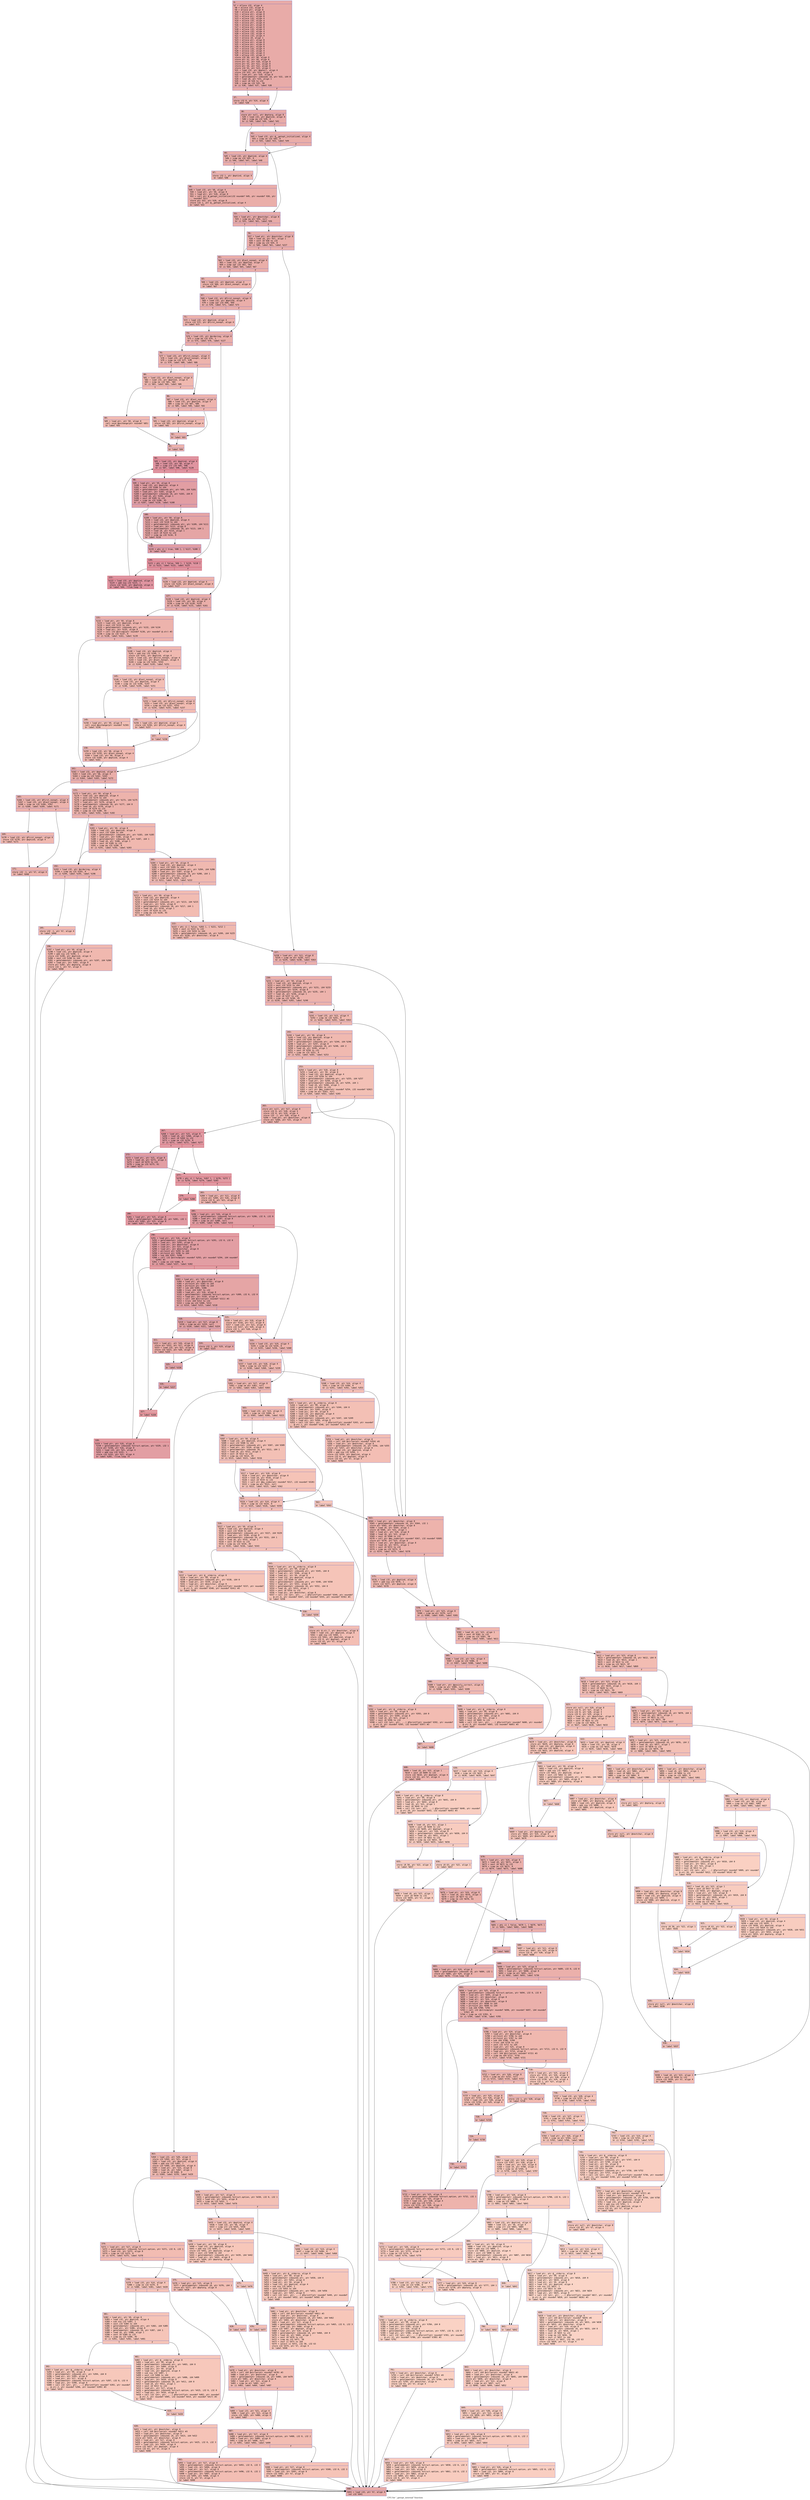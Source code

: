 digraph "CFG for '_getopt_internal' function" {
	label="CFG for '_getopt_internal' function";

	Node0x60000010def0 [shape=record,color="#3d50c3ff", style=filled, fillcolor="#cc403a70" fontname="Courier",label="{6:\l|  %7 = alloca i32, align 4\l  %8 = alloca i32, align 4\l  %9 = alloca ptr, align 8\l  %10 = alloca ptr, align 8\l  %11 = alloca ptr, align 8\l  %12 = alloca ptr, align 8\l  %13 = alloca i32, align 4\l  %14 = alloca i32, align 4\l  %15 = alloca ptr, align 8\l  %16 = alloca ptr, align 8\l  %17 = alloca ptr, align 8\l  %18 = alloca i32, align 4\l  %19 = alloca i32, align 4\l  %20 = alloca i32, align 4\l  %21 = alloca i32, align 4\l  %22 = alloca i8, align 1\l  %23 = alloca ptr, align 8\l  %24 = alloca ptr, align 8\l  %25 = alloca ptr, align 8\l  %26 = alloca ptr, align 8\l  %27 = alloca i32, align 4\l  %28 = alloca i32, align 4\l  %29 = alloca i32, align 4\l  %30 = alloca i32, align 4\l  store i32 %0, ptr %8, align 4\l  store ptr %1, ptr %9, align 8\l  store ptr %2, ptr %10, align 8\l  store ptr %3, ptr %11, align 8\l  store ptr %4, ptr %12, align 8\l  store i32 %5, ptr %13, align 4\l  %31 = load i32, ptr @opterr, align 4\l  store i32 %31, ptr %14, align 4\l  %32 = load ptr, ptr %10, align 8\l  %33 = getelementptr inbounds i8, ptr %32, i64 0\l  %34 = load i8, ptr %33, align 1\l  %35 = sext i8 %34 to i32\l  %36 = icmp eq i32 %35, 58\l  br i1 %36, label %37, label %38\l|{<s0>T|<s1>F}}"];
	Node0x60000010def0:s0 -> Node0x60000010df40[tooltip="6 -> 37\nProbability 50.00%" ];
	Node0x60000010def0:s1 -> Node0x60000010df90[tooltip="6 -> 38\nProbability 50.00%" ];
	Node0x60000010df40 [shape=record,color="#3d50c3ff", style=filled, fillcolor="#d24b4070" fontname="Courier",label="{37:\l|  store i32 0, ptr %14, align 4\l  br label %38\l}"];
	Node0x60000010df40 -> Node0x60000010df90[tooltip="37 -> 38\nProbability 100.00%" ];
	Node0x60000010df90 [shape=record,color="#3d50c3ff", style=filled, fillcolor="#cc403a70" fontname="Courier",label="{38:\l|  store ptr null, ptr @optarg, align 8\l  %39 = load i32, ptr @optind, align 4\l  %40 = icmp eq i32 %39, 0\l  br i1 %40, label %44, label %41\l|{<s0>T|<s1>F}}"];
	Node0x60000010df90:s0 -> Node0x60000010e030[tooltip="38 -> 44\nProbability 37.50%" ];
	Node0x60000010df90:s1 -> Node0x60000010dfe0[tooltip="38 -> 41\nProbability 62.50%" ];
	Node0x60000010dfe0 [shape=record,color="#3d50c3ff", style=filled, fillcolor="#d0473d70" fontname="Courier",label="{41:\l|  %42 = load i32, ptr @__getopt_initialized, align 4\l  %43 = icmp ne i32 %42, 0\l  br i1 %43, label %53, label %44\l|{<s0>T|<s1>F}}"];
	Node0x60000010dfe0:s0 -> Node0x60000010e120[tooltip="41 -> 53\nProbability 62.50%" ];
	Node0x60000010dfe0:s1 -> Node0x60000010e030[tooltip="41 -> 44\nProbability 37.50%" ];
	Node0x60000010e030 [shape=record,color="#3d50c3ff", style=filled, fillcolor="#d0473d70" fontname="Courier",label="{44:\l|  %45 = load i32, ptr @optind, align 4\l  %46 = icmp eq i32 %45, 0\l  br i1 %46, label %47, label %48\l|{<s0>T|<s1>F}}"];
	Node0x60000010e030:s0 -> Node0x60000010e080[tooltip="44 -> 47\nProbability 37.50%" ];
	Node0x60000010e030:s1 -> Node0x60000010e0d0[tooltip="44 -> 48\nProbability 62.50%" ];
	Node0x60000010e080 [shape=record,color="#3d50c3ff", style=filled, fillcolor="#d8564670" fontname="Courier",label="{47:\l|  store i32 1, ptr @optind, align 4\l  br label %48\l}"];
	Node0x60000010e080 -> Node0x60000010e0d0[tooltip="47 -> 48\nProbability 100.00%" ];
	Node0x60000010e0d0 [shape=record,color="#3d50c3ff", style=filled, fillcolor="#d0473d70" fontname="Courier",label="{48:\l|  %49 = load i32, ptr %8, align 4\l  %50 = load ptr, ptr %9, align 8\l  %51 = load ptr, ptr %10, align 8\l  %52 = call ptr @_getopt_initialize(i32 noundef %49, ptr noundef %50, ptr\l... noundef %51)\l  store ptr %52, ptr %10, align 8\l  store i32 1, ptr @__getopt_initialized, align 4\l  br label %53\l}"];
	Node0x60000010e0d0 -> Node0x60000010e120[tooltip="48 -> 53\nProbability 100.00%" ];
	Node0x60000010e120 [shape=record,color="#3d50c3ff", style=filled, fillcolor="#cc403a70" fontname="Courier",label="{53:\l|  %54 = load ptr, ptr @nextchar, align 8\l  %55 = icmp eq ptr %54, null\l  br i1 %55, label %61, label %56\l|{<s0>T|<s1>F}}"];
	Node0x60000010e120:s0 -> Node0x60000010e1c0[tooltip="53 -> 61\nProbability 37.50%" ];
	Node0x60000010e120:s1 -> Node0x60000010e170[tooltip="53 -> 56\nProbability 62.50%" ];
	Node0x60000010e170 [shape=record,color="#3d50c3ff", style=filled, fillcolor="#d0473d70" fontname="Courier",label="{56:\l|  %57 = load ptr, ptr @nextchar, align 8\l  %58 = load i8, ptr %57, align 1\l  %59 = sext i8 %58 to i32\l  %60 = icmp eq i32 %59, 0\l  br i1 %60, label %61, label %227\l|{<s0>T|<s1>F}}"];
	Node0x60000010e170:s0 -> Node0x60000010e1c0[tooltip="56 -> 61\nProbability 37.50%" ];
	Node0x60000010e170:s1 -> Node0x60000010ee40[tooltip="56 -> 227\nProbability 62.50%" ];
	Node0x60000010e1c0 [shape=record,color="#3d50c3ff", style=filled, fillcolor="#d0473d70" fontname="Courier",label="{61:\l|  %62 = load i32, ptr @last_nonopt, align 4\l  %63 = load i32, ptr @optind, align 4\l  %64 = icmp sgt i32 %62, %63\l  br i1 %64, label %65, label %67\l|{<s0>T|<s1>F}}"];
	Node0x60000010e1c0:s0 -> Node0x60000010e210[tooltip="61 -> 65\nProbability 50.00%" ];
	Node0x60000010e1c0:s1 -> Node0x60000010e260[tooltip="61 -> 67\nProbability 50.00%" ];
	Node0x60000010e210 [shape=record,color="#3d50c3ff", style=filled, fillcolor="#d6524470" fontname="Courier",label="{65:\l|  %66 = load i32, ptr @optind, align 4\l  store i32 %66, ptr @last_nonopt, align 4\l  br label %67\l}"];
	Node0x60000010e210 -> Node0x60000010e260[tooltip="65 -> 67\nProbability 100.00%" ];
	Node0x60000010e260 [shape=record,color="#3d50c3ff", style=filled, fillcolor="#d0473d70" fontname="Courier",label="{67:\l|  %68 = load i32, ptr @first_nonopt, align 4\l  %69 = load i32, ptr @optind, align 4\l  %70 = icmp sgt i32 %68, %69\l  br i1 %70, label %71, label %73\l|{<s0>T|<s1>F}}"];
	Node0x60000010e260:s0 -> Node0x60000010e2b0[tooltip="67 -> 71\nProbability 50.00%" ];
	Node0x60000010e260:s1 -> Node0x60000010e300[tooltip="67 -> 73\nProbability 50.00%" ];
	Node0x60000010e2b0 [shape=record,color="#3d50c3ff", style=filled, fillcolor="#d6524470" fontname="Courier",label="{71:\l|  %72 = load i32, ptr @optind, align 4\l  store i32 %72, ptr @first_nonopt, align 4\l  br label %73\l}"];
	Node0x60000010e2b0 -> Node0x60000010e300[tooltip="71 -> 73\nProbability 100.00%" ];
	Node0x60000010e300 [shape=record,color="#3d50c3ff", style=filled, fillcolor="#d0473d70" fontname="Courier",label="{73:\l|  %74 = load i32, ptr @ordering, align 4\l  %75 = icmp eq i32 %74, 1\l  br i1 %75, label %76, label %127\l|{<s0>T|<s1>F}}"];
	Node0x60000010e300:s0 -> Node0x60000010e350[tooltip="73 -> 76\nProbability 50.00%" ];
	Node0x60000010e300:s1 -> Node0x60000010e7b0[tooltip="73 -> 127\nProbability 50.00%" ];
	Node0x60000010e350 [shape=record,color="#3d50c3ff", style=filled, fillcolor="#d6524470" fontname="Courier",label="{76:\l|  %77 = load i32, ptr @first_nonopt, align 4\l  %78 = load i32, ptr @last_nonopt, align 4\l  %79 = icmp ne i32 %77, %78\l  br i1 %79, label %80, label %86\l|{<s0>T|<s1>F}}"];
	Node0x60000010e350:s0 -> Node0x60000010e3a0[tooltip="76 -> 80\nProbability 50.00%" ];
	Node0x60000010e350:s1 -> Node0x60000010e440[tooltip="76 -> 86\nProbability 50.00%" ];
	Node0x60000010e3a0 [shape=record,color="#3d50c3ff", style=filled, fillcolor="#dc5d4a70" fontname="Courier",label="{80:\l|  %81 = load i32, ptr @last_nonopt, align 4\l  %82 = load i32, ptr @optind, align 4\l  %83 = icmp ne i32 %81, %82\l  br i1 %83, label %84, label %86\l|{<s0>T|<s1>F}}"];
	Node0x60000010e3a0:s0 -> Node0x60000010e3f0[tooltip="80 -> 84\nProbability 50.00%" ];
	Node0x60000010e3a0:s1 -> Node0x60000010e440[tooltip="80 -> 86\nProbability 50.00%" ];
	Node0x60000010e3f0 [shape=record,color="#3d50c3ff", style=filled, fillcolor="#e1675170" fontname="Courier",label="{84:\l|  %85 = load ptr, ptr %9, align 8\l  call void @exchange(ptr noundef %85)\l  br label %93\l}"];
	Node0x60000010e3f0 -> Node0x60000010e530[tooltip="84 -> 93\nProbability 100.00%" ];
	Node0x60000010e440 [shape=record,color="#3d50c3ff", style=filled, fillcolor="#d8564670" fontname="Courier",label="{86:\l|  %87 = load i32, ptr @last_nonopt, align 4\l  %88 = load i32, ptr @optind, align 4\l  %89 = icmp ne i32 %87, %88\l  br i1 %89, label %90, label %92\l|{<s0>T|<s1>F}}"];
	Node0x60000010e440:s0 -> Node0x60000010e490[tooltip="86 -> 90\nProbability 50.00%" ];
	Node0x60000010e440:s1 -> Node0x60000010e4e0[tooltip="86 -> 92\nProbability 50.00%" ];
	Node0x60000010e490 [shape=record,color="#3d50c3ff", style=filled, fillcolor="#de614d70" fontname="Courier",label="{90:\l|  %91 = load i32, ptr @optind, align 4\l  store i32 %91, ptr @first_nonopt, align 4\l  br label %92\l}"];
	Node0x60000010e490 -> Node0x60000010e4e0[tooltip="90 -> 92\nProbability 100.00%" ];
	Node0x60000010e4e0 [shape=record,color="#3d50c3ff", style=filled, fillcolor="#d8564670" fontname="Courier",label="{92:\l|  br label %93\l}"];
	Node0x60000010e4e0 -> Node0x60000010e530[tooltip="92 -> 93\nProbability 100.00%" ];
	Node0x60000010e530 [shape=record,color="#3d50c3ff", style=filled, fillcolor="#d6524470" fontname="Courier",label="{93:\l|  br label %94\l}"];
	Node0x60000010e530 -> Node0x60000010e580[tooltip="93 -> 94\nProbability 100.00%" ];
	Node0x60000010e580 [shape=record,color="#b70d28ff", style=filled, fillcolor="#b70d2870" fontname="Courier",label="{94:\l|  %95 = load i32, ptr @optind, align 4\l  %96 = load i32, ptr %8, align 4\l  %97 = icmp slt i32 %95, %96\l  br i1 %97, label %98, label %120\l|{<s0>T|<s1>F}}"];
	Node0x60000010e580:s0 -> Node0x60000010e5d0[tooltip="94 -> 98\nProbability 50.00%" ];
	Node0x60000010e580:s1 -> Node0x60000010e6c0[tooltip="94 -> 120\nProbability 50.00%" ];
	Node0x60000010e5d0 [shape=record,color="#3d50c3ff", style=filled, fillcolor="#be242e70" fontname="Courier",label="{98:\l|  %99 = load ptr, ptr %9, align 8\l  %100 = load i32, ptr @optind, align 4\l  %101 = sext i32 %100 to i64\l  %102 = getelementptr inbounds ptr, ptr %99, i64 %101\l  %103 = load ptr, ptr %102, align 8\l  %104 = getelementptr inbounds i8, ptr %103, i64 0\l  %105 = load i8, ptr %104, align 1\l  %106 = sext i8 %105 to i32\l  %107 = icmp ne i32 %106, 45\l  br i1 %107, label %118, label %108\l|{<s0>T|<s1>F}}"];
	Node0x60000010e5d0:s0 -> Node0x60000010e670[tooltip="98 -> 118\nProbability 50.00%" ];
	Node0x60000010e5d0:s1 -> Node0x60000010e620[tooltip="98 -> 108\nProbability 50.00%" ];
	Node0x60000010e620 [shape=record,color="#3d50c3ff", style=filled, fillcolor="#c5333470" fontname="Courier",label="{108:\l|  %109 = load ptr, ptr %9, align 8\l  %110 = load i32, ptr @optind, align 4\l  %111 = sext i32 %110 to i64\l  %112 = getelementptr inbounds ptr, ptr %109, i64 %111\l  %113 = load ptr, ptr %112, align 8\l  %114 = getelementptr inbounds i8, ptr %113, i64 1\l  %115 = load i8, ptr %114, align 1\l  %116 = sext i8 %115 to i32\l  %117 = icmp eq i32 %116, 0\l  br label %118\l}"];
	Node0x60000010e620 -> Node0x60000010e670[tooltip="108 -> 118\nProbability 100.00%" ];
	Node0x60000010e670 [shape=record,color="#3d50c3ff", style=filled, fillcolor="#be242e70" fontname="Courier",label="{118:\l|  %119 = phi i1 [ true, %98 ], [ %117, %108 ]\l  br label %120\l}"];
	Node0x60000010e670 -> Node0x60000010e6c0[tooltip="118 -> 120\nProbability 100.00%" ];
	Node0x60000010e6c0 [shape=record,color="#b70d28ff", style=filled, fillcolor="#b70d2870" fontname="Courier",label="{120:\l|  %121 = phi i1 [ false, %94 ], [ %119, %118 ]\l  br i1 %121, label %122, label %125\l|{<s0>T|<s1>F}}"];
	Node0x60000010e6c0:s0 -> Node0x60000010e710[tooltip="120 -> 122\nProbability 96.88%" ];
	Node0x60000010e6c0:s1 -> Node0x60000010e760[tooltip="120 -> 125\nProbability 3.12%" ];
	Node0x60000010e710 [shape=record,color="#b70d28ff", style=filled, fillcolor="#b70d2870" fontname="Courier",label="{122:\l|  %123 = load i32, ptr @optind, align 4\l  %124 = add nsw i32 %123, 1\l  store i32 %124, ptr @optind, align 4\l  br label %94, !llvm.loop !6\l}"];
	Node0x60000010e710 -> Node0x60000010e580[tooltip="122 -> 94\nProbability 100.00%" ];
	Node0x60000010e760 [shape=record,color="#3d50c3ff", style=filled, fillcolor="#d6524470" fontname="Courier",label="{125:\l|  %126 = load i32, ptr @optind, align 4\l  store i32 %126, ptr @last_nonopt, align 4\l  br label %127\l}"];
	Node0x60000010e760 -> Node0x60000010e7b0[tooltip="125 -> 127\nProbability 100.00%" ];
	Node0x60000010e7b0 [shape=record,color="#3d50c3ff", style=filled, fillcolor="#d0473d70" fontname="Courier",label="{127:\l|  %128 = load i32, ptr @optind, align 4\l  %129 = load i32, ptr %8, align 4\l  %130 = icmp ne i32 %128, %129\l  br i1 %130, label %131, label %161\l|{<s0>T|<s1>F}}"];
	Node0x60000010e7b0:s0 -> Node0x60000010e800[tooltip="127 -> 131\nProbability 50.00%" ];
	Node0x60000010e7b0:s1 -> Node0x60000010ea80[tooltip="127 -> 161\nProbability 50.00%" ];
	Node0x60000010e800 [shape=record,color="#3d50c3ff", style=filled, fillcolor="#d6524470" fontname="Courier",label="{131:\l|  %132 = load ptr, ptr %9, align 8\l  %133 = load i32, ptr @optind, align 4\l  %134 = sext i32 %133 to i64\l  %135 = getelementptr inbounds ptr, ptr %132, i64 %134\l  %136 = load ptr, ptr %135, align 8\l  %137 = call i32 @strcmp(ptr noundef %136, ptr noundef @.str) #3\l  %138 = icmp ne i32 %137, 0\l  br i1 %138, label %161, label %139\l|{<s0>T|<s1>F}}"];
	Node0x60000010e800:s0 -> Node0x60000010ea80[tooltip="131 -> 161\nProbability 62.50%" ];
	Node0x60000010e800:s1 -> Node0x60000010e850[tooltip="131 -> 139\nProbability 37.50%" ];
	Node0x60000010e850 [shape=record,color="#3d50c3ff", style=filled, fillcolor="#de614d70" fontname="Courier",label="{139:\l|  %140 = load i32, ptr @optind, align 4\l  %141 = add nsw i32 %140, 1\l  store i32 %141, ptr @optind, align 4\l  %142 = load i32, ptr @first_nonopt, align 4\l  %143 = load i32, ptr @last_nonopt, align 4\l  %144 = icmp ne i32 %142, %143\l  br i1 %144, label %145, label %151\l|{<s0>T|<s1>F}}"];
	Node0x60000010e850:s0 -> Node0x60000010e8a0[tooltip="139 -> 145\nProbability 50.00%" ];
	Node0x60000010e850:s1 -> Node0x60000010e940[tooltip="139 -> 151\nProbability 50.00%" ];
	Node0x60000010e8a0 [shape=record,color="#3d50c3ff", style=filled, fillcolor="#e36c5570" fontname="Courier",label="{145:\l|  %146 = load i32, ptr @last_nonopt, align 4\l  %147 = load i32, ptr @optind, align 4\l  %148 = icmp ne i32 %146, %147\l  br i1 %148, label %149, label %151\l|{<s0>T|<s1>F}}"];
	Node0x60000010e8a0:s0 -> Node0x60000010e8f0[tooltip="145 -> 149\nProbability 50.00%" ];
	Node0x60000010e8a0:s1 -> Node0x60000010e940[tooltip="145 -> 151\nProbability 50.00%" ];
	Node0x60000010e8f0 [shape=record,color="#3d50c3ff", style=filled, fillcolor="#e5705870" fontname="Courier",label="{149:\l|  %150 = load ptr, ptr %9, align 8\l  call void @exchange(ptr noundef %150)\l  br label %158\l}"];
	Node0x60000010e8f0 -> Node0x60000010ea30[tooltip="149 -> 158\nProbability 100.00%" ];
	Node0x60000010e940 [shape=record,color="#3d50c3ff", style=filled, fillcolor="#e1675170" fontname="Courier",label="{151:\l|  %152 = load i32, ptr @first_nonopt, align 4\l  %153 = load i32, ptr @last_nonopt, align 4\l  %154 = icmp eq i32 %152, %153\l  br i1 %154, label %155, label %157\l|{<s0>T|<s1>F}}"];
	Node0x60000010e940:s0 -> Node0x60000010e990[tooltip="151 -> 155\nProbability 50.00%" ];
	Node0x60000010e940:s1 -> Node0x60000010e9e0[tooltip="151 -> 157\nProbability 50.00%" ];
	Node0x60000010e990 [shape=record,color="#3d50c3ff", style=filled, fillcolor="#e36c5570" fontname="Courier",label="{155:\l|  %156 = load i32, ptr @optind, align 4\l  store i32 %156, ptr @first_nonopt, align 4\l  br label %157\l}"];
	Node0x60000010e990 -> Node0x60000010e9e0[tooltip="155 -> 157\nProbability 100.00%" ];
	Node0x60000010e9e0 [shape=record,color="#3d50c3ff", style=filled, fillcolor="#e1675170" fontname="Courier",label="{157:\l|  br label %158\l}"];
	Node0x60000010e9e0 -> Node0x60000010ea30[tooltip="157 -> 158\nProbability 100.00%" ];
	Node0x60000010ea30 [shape=record,color="#3d50c3ff", style=filled, fillcolor="#de614d70" fontname="Courier",label="{158:\l|  %159 = load i32, ptr %8, align 4\l  store i32 %159, ptr @last_nonopt, align 4\l  %160 = load i32, ptr %8, align 4\l  store i32 %160, ptr @optind, align 4\l  br label %161\l}"];
	Node0x60000010ea30 -> Node0x60000010ea80[tooltip="158 -> 161\nProbability 100.00%" ];
	Node0x60000010ea80 [shape=record,color="#3d50c3ff", style=filled, fillcolor="#d0473d70" fontname="Courier",label="{161:\l|  %162 = load i32, ptr @optind, align 4\l  %163 = load i32, ptr %8, align 4\l  %164 = icmp eq i32 %162, %163\l  br i1 %164, label %165, label %172\l|{<s0>T|<s1>F}}"];
	Node0x60000010ea80:s0 -> Node0x60000010ead0[tooltip="161 -> 165\nProbability 50.00%" ];
	Node0x60000010ea80:s1 -> Node0x60000010ebc0[tooltip="161 -> 172\nProbability 50.00%" ];
	Node0x60000010ead0 [shape=record,color="#3d50c3ff", style=filled, fillcolor="#d6524470" fontname="Courier",label="{165:\l|  %166 = load i32, ptr @first_nonopt, align 4\l  %167 = load i32, ptr @last_nonopt, align 4\l  %168 = icmp ne i32 %166, %167\l  br i1 %168, label %169, label %171\l|{<s0>T|<s1>F}}"];
	Node0x60000010ead0:s0 -> Node0x60000010eb20[tooltip="165 -> 169\nProbability 50.00%" ];
	Node0x60000010ead0:s1 -> Node0x60000010eb70[tooltip="165 -> 171\nProbability 50.00%" ];
	Node0x60000010eb20 [shape=record,color="#3d50c3ff", style=filled, fillcolor="#dc5d4a70" fontname="Courier",label="{169:\l|  %170 = load i32, ptr @first_nonopt, align 4\l  store i32 %170, ptr @optind, align 4\l  br label %171\l}"];
	Node0x60000010eb20 -> Node0x60000010eb70[tooltip="169 -> 171\nProbability 100.00%" ];
	Node0x60000010eb70 [shape=record,color="#3d50c3ff", style=filled, fillcolor="#d6524470" fontname="Courier",label="{171:\l|  store i32 -1, ptr %7, align 4\l  br label %940\l}"];
	Node0x60000010eb70 -> Node0x600000111d60[tooltip="171 -> 940\nProbability 100.00%" ];
	Node0x60000010ebc0 [shape=record,color="#3d50c3ff", style=filled, fillcolor="#d6524470" fontname="Courier",label="{172:\l|  %173 = load ptr, ptr %9, align 8\l  %174 = load i32, ptr @optind, align 4\l  %175 = sext i32 %174 to i64\l  %176 = getelementptr inbounds ptr, ptr %173, i64 %175\l  %177 = load ptr, ptr %176, align 8\l  %178 = getelementptr inbounds i8, ptr %177, i64 0\l  %179 = load i8, ptr %178, align 1\l  %180 = sext i8 %179 to i32\l  %181 = icmp ne i32 %180, 45\l  br i1 %181, label %192, label %182\l|{<s0>T|<s1>F}}"];
	Node0x60000010ebc0:s0 -> Node0x60000010ec60[tooltip="172 -> 192\nProbability 50.00%" ];
	Node0x60000010ebc0:s1 -> Node0x60000010ec10[tooltip="172 -> 182\nProbability 50.00%" ];
	Node0x60000010ec10 [shape=record,color="#3d50c3ff", style=filled, fillcolor="#dc5d4a70" fontname="Courier",label="{182:\l|  %183 = load ptr, ptr %9, align 8\l  %184 = load i32, ptr @optind, align 4\l  %185 = sext i32 %184 to i64\l  %186 = getelementptr inbounds ptr, ptr %183, i64 %185\l  %187 = load ptr, ptr %186, align 8\l  %188 = getelementptr inbounds i8, ptr %187, i64 1\l  %189 = load i8, ptr %188, align 1\l  %190 = sext i8 %189 to i32\l  %191 = icmp eq i32 %190, 0\l  br i1 %191, label %192, label %203\l|{<s0>T|<s1>F}}"];
	Node0x60000010ec10:s0 -> Node0x60000010ec60[tooltip="182 -> 192\nProbability 37.50%" ];
	Node0x60000010ec10:s1 -> Node0x60000010ed50[tooltip="182 -> 203\nProbability 62.50%" ];
	Node0x60000010ec60 [shape=record,color="#3d50c3ff", style=filled, fillcolor="#d8564670" fontname="Courier",label="{192:\l|  %193 = load i32, ptr @ordering, align 4\l  %194 = icmp eq i32 %193, 0\l  br i1 %194, label %195, label %196\l|{<s0>T|<s1>F}}"];
	Node0x60000010ec60:s0 -> Node0x60000010ecb0[tooltip="192 -> 195\nProbability 37.50%" ];
	Node0x60000010ec60:s1 -> Node0x60000010ed00[tooltip="192 -> 196\nProbability 62.50%" ];
	Node0x60000010ecb0 [shape=record,color="#3d50c3ff", style=filled, fillcolor="#e1675170" fontname="Courier",label="{195:\l|  store i32 -1, ptr %7, align 4\l  br label %940\l}"];
	Node0x60000010ecb0 -> Node0x600000111d60[tooltip="195 -> 940\nProbability 100.00%" ];
	Node0x60000010ed00 [shape=record,color="#3d50c3ff", style=filled, fillcolor="#dc5d4a70" fontname="Courier",label="{196:\l|  %197 = load ptr, ptr %9, align 8\l  %198 = load i32, ptr @optind, align 4\l  %199 = add nsw i32 %198, 1\l  store i32 %199, ptr @optind, align 4\l  %200 = sext i32 %198 to i64\l  %201 = getelementptr inbounds ptr, ptr %197, i64 %200\l  %202 = load ptr, ptr %201, align 8\l  store ptr %202, ptr @optarg, align 8\l  store i32 1, ptr %7, align 4\l  br label %940\l}"];
	Node0x60000010ed00 -> Node0x600000111d60[tooltip="196 -> 940\nProbability 100.00%" ];
	Node0x60000010ed50 [shape=record,color="#3d50c3ff", style=filled, fillcolor="#de614d70" fontname="Courier",label="{203:\l|  %204 = load ptr, ptr %9, align 8\l  %205 = load i32, ptr @optind, align 4\l  %206 = sext i32 %205 to i64\l  %207 = getelementptr inbounds ptr, ptr %204, i64 %206\l  %208 = load ptr, ptr %207, align 8\l  %209 = getelementptr inbounds i8, ptr %208, i64 1\l  %210 = load ptr, ptr %11, align 8\l  %211 = icmp ne ptr %210, null\l  br i1 %211, label %212, label %222\l|{<s0>T|<s1>F}}"];
	Node0x60000010ed50:s0 -> Node0x60000010eda0[tooltip="203 -> 212\nProbability 62.50%" ];
	Node0x60000010ed50:s1 -> Node0x60000010edf0[tooltip="203 -> 222\nProbability 37.50%" ];
	Node0x60000010eda0 [shape=record,color="#3d50c3ff", style=filled, fillcolor="#e1675170" fontname="Courier",label="{212:\l|  %213 = load ptr, ptr %9, align 8\l  %214 = load i32, ptr @optind, align 4\l  %215 = sext i32 %214 to i64\l  %216 = getelementptr inbounds ptr, ptr %213, i64 %215\l  %217 = load ptr, ptr %216, align 8\l  %218 = getelementptr inbounds i8, ptr %217, i64 1\l  %219 = load i8, ptr %218, align 1\l  %220 = sext i8 %219 to i32\l  %221 = icmp eq i32 %220, 45\l  br label %222\l}"];
	Node0x60000010eda0 -> Node0x60000010edf0[tooltip="212 -> 222\nProbability 100.00%" ];
	Node0x60000010edf0 [shape=record,color="#3d50c3ff", style=filled, fillcolor="#de614d70" fontname="Courier",label="{222:\l|  %223 = phi i1 [ false, %203 ], [ %221, %212 ]\l  %224 = zext i1 %223 to i32\l  %225 = sext i32 %224 to i64\l  %226 = getelementptr inbounds i8, ptr %209, i64 %225\l  store ptr %226, ptr @nextchar, align 8\l  br label %227\l}"];
	Node0x60000010edf0 -> Node0x60000010ee40[tooltip="222 -> 227\nProbability 100.00%" ];
	Node0x60000010ee40 [shape=record,color="#3d50c3ff", style=filled, fillcolor="#d24b4070" fontname="Courier",label="{227:\l|  %228 = load ptr, ptr %11, align 8\l  %229 = icmp ne ptr %228, null\l  br i1 %229, label %230, label %563\l|{<s0>T|<s1>F}}"];
	Node0x60000010ee40:s0 -> Node0x60000010ee90[tooltip="227 -> 230\nProbability 62.50%" ];
	Node0x60000010ee40:s1 -> Node0x6000001101e0[tooltip="227 -> 563\nProbability 37.50%" ];
	Node0x60000010ee90 [shape=record,color="#3d50c3ff", style=filled, fillcolor="#d6524470" fontname="Courier",label="{230:\l|  %231 = load ptr, ptr %9, align 8\l  %232 = load i32, ptr @optind, align 4\l  %233 = sext i32 %232 to i64\l  %234 = getelementptr inbounds ptr, ptr %231, i64 %233\l  %235 = load ptr, ptr %234, align 8\l  %236 = getelementptr inbounds i8, ptr %235, i64 1\l  %237 = load i8, ptr %236, align 1\l  %238 = sext i8 %237 to i32\l  %239 = icmp eq i32 %238, 45\l  br i1 %239, label %265, label %240\l|{<s0>T|<s1>F}}"];
	Node0x60000010ee90:s0 -> Node0x60000010efd0[tooltip="230 -> 265\nProbability 50.00%" ];
	Node0x60000010ee90:s1 -> Node0x60000010eee0[tooltip="230 -> 240\nProbability 50.00%" ];
	Node0x60000010eee0 [shape=record,color="#3d50c3ff", style=filled, fillcolor="#dc5d4a70" fontname="Courier",label="{240:\l|  %241 = load i32, ptr %13, align 4\l  %242 = icmp ne i32 %241, 0\l  br i1 %242, label %243, label %563\l|{<s0>T|<s1>F}}"];
	Node0x60000010eee0:s0 -> Node0x60000010ef30[tooltip="240 -> 243\nProbability 62.50%" ];
	Node0x60000010eee0:s1 -> Node0x6000001101e0[tooltip="240 -> 563\nProbability 37.50%" ];
	Node0x60000010ef30 [shape=record,color="#3d50c3ff", style=filled, fillcolor="#de614d70" fontname="Courier",label="{243:\l|  %244 = load ptr, ptr %9, align 8\l  %245 = load i32, ptr @optind, align 4\l  %246 = sext i32 %245 to i64\l  %247 = getelementptr inbounds ptr, ptr %244, i64 %246\l  %248 = load ptr, ptr %247, align 8\l  %249 = getelementptr inbounds i8, ptr %248, i64 2\l  %250 = load i8, ptr %249, align 1\l  %251 = sext i8 %250 to i32\l  %252 = icmp ne i32 %251, 0\l  br i1 %252, label %265, label %253\l|{<s0>T|<s1>F}}"];
	Node0x60000010ef30:s0 -> Node0x60000010efd0[tooltip="243 -> 265\nProbability 62.50%" ];
	Node0x60000010ef30:s1 -> Node0x60000010ef80[tooltip="243 -> 253\nProbability 37.50%" ];
	Node0x60000010ef80 [shape=record,color="#3d50c3ff", style=filled, fillcolor="#e5705870" fontname="Courier",label="{253:\l|  %254 = load ptr, ptr %10, align 8\l  %255 = load ptr, ptr %9, align 8\l  %256 = load i32, ptr @optind, align 4\l  %257 = sext i32 %256 to i64\l  %258 = getelementptr inbounds ptr, ptr %255, i64 %257\l  %259 = load ptr, ptr %258, align 8\l  %260 = getelementptr inbounds i8, ptr %259, i64 1\l  %261 = load i8, ptr %260, align 1\l  %262 = sext i8 %261 to i32\l  %263 = call ptr @my_index(ptr noundef %254, i32 noundef %262)\l  %264 = icmp ne ptr %263, null\l  br i1 %264, label %563, label %265\l|{<s0>T|<s1>F}}"];
	Node0x60000010ef80:s0 -> Node0x6000001101e0[tooltip="253 -> 563\nProbability 62.50%" ];
	Node0x60000010ef80:s1 -> Node0x60000010efd0[tooltip="253 -> 265\nProbability 37.50%" ];
	Node0x60000010efd0 [shape=record,color="#3d50c3ff", style=filled, fillcolor="#d8564670" fontname="Courier",label="{265:\l|  store ptr null, ptr %17, align 8\l  store i32 0, ptr %18, align 4\l  store i32 0, ptr %19, align 4\l  store i32 -1, ptr %20, align 4\l  %266 = load ptr, ptr @nextchar, align 8\l  store ptr %266, ptr %15, align 8\l  br label %267\l}"];
	Node0x60000010efd0 -> Node0x60000010f020[tooltip="265 -> 267\nProbability 100.00%" ];
	Node0x60000010f020 [shape=record,color="#b70d28ff", style=filled, fillcolor="#bb1b2c70" fontname="Courier",label="{267:\l|  %268 = load ptr, ptr %15, align 8\l  %269 = load i8, ptr %268, align 1\l  %270 = sext i8 %269 to i32\l  %271 = icmp ne i32 %270, 0\l  br i1 %271, label %272, label %277\l|{<s0>T|<s1>F}}"];
	Node0x60000010f020:s0 -> Node0x60000010f070[tooltip="267 -> 272\nProbability 62.50%" ];
	Node0x60000010f020:s1 -> Node0x60000010f0c0[tooltip="267 -> 277\nProbability 37.50%" ];
	Node0x60000010f070 [shape=record,color="#3d50c3ff", style=filled, fillcolor="#be242e70" fontname="Courier",label="{272:\l|  %273 = load ptr, ptr %15, align 8\l  %274 = load i8, ptr %273, align 1\l  %275 = sext i8 %274 to i32\l  %276 = icmp ne i32 %275, 61\l  br label %277\l}"];
	Node0x60000010f070 -> Node0x60000010f0c0[tooltip="272 -> 277\nProbability 100.00%" ];
	Node0x60000010f0c0 [shape=record,color="#b70d28ff", style=filled, fillcolor="#bb1b2c70" fontname="Courier",label="{277:\l|  %278 = phi i1 [ false, %267 ], [ %276, %272 ]\l  br i1 %278, label %279, label %283\l|{<s0>T|<s1>F}}"];
	Node0x60000010f0c0:s0 -> Node0x60000010f110[tooltip="277 -> 279\nProbability 96.88%" ];
	Node0x60000010f0c0:s1 -> Node0x60000010f1b0[tooltip="277 -> 283\nProbability 3.12%" ];
	Node0x60000010f110 [shape=record,color="#b70d28ff", style=filled, fillcolor="#bb1b2c70" fontname="Courier",label="{279:\l|  br label %280\l}"];
	Node0x60000010f110 -> Node0x60000010f160[tooltip="279 -> 280\nProbability 100.00%" ];
	Node0x60000010f160 [shape=record,color="#b70d28ff", style=filled, fillcolor="#bb1b2c70" fontname="Courier",label="{280:\l|  %281 = load ptr, ptr %15, align 8\l  %282 = getelementptr inbounds i8, ptr %281, i32 1\l  store ptr %282, ptr %15, align 8\l  br label %267, !llvm.loop !8\l}"];
	Node0x60000010f160 -> Node0x60000010f020[tooltip="280 -> 267\nProbability 100.00%" ];
	Node0x60000010f1b0 [shape=record,color="#3d50c3ff", style=filled, fillcolor="#d8564670" fontname="Courier",label="{283:\l|  %284 = load ptr, ptr %11, align 8\l  store ptr %284, ptr %16, align 8\l  store i32 0, ptr %21, align 4\l  br label %285\l}"];
	Node0x60000010f1b0 -> Node0x60000010f200[tooltip="283 -> 285\nProbability 100.00%" ];
	Node0x60000010f200 [shape=record,color="#b70d28ff", style=filled, fillcolor="#be242e70" fontname="Courier",label="{285:\l|  %286 = load ptr, ptr %16, align 8\l  %287 = getelementptr inbounds %struct.option, ptr %286, i32 0, i32 0\l  %288 = load ptr, ptr %287, align 8\l  %289 = icmp ne ptr %288, null\l  br i1 %289, label %290, label %333\l|{<s0>T|<s1>F}}"];
	Node0x60000010f200:s0 -> Node0x60000010f250[tooltip="285 -> 290\nProbability 96.88%" ];
	Node0x60000010f200:s1 -> Node0x60000010f570[tooltip="285 -> 333\nProbability 3.12%" ];
	Node0x60000010f250 [shape=record,color="#b70d28ff", style=filled, fillcolor="#be242e70" fontname="Courier",label="{290:\l|  %291 = load ptr, ptr %16, align 8\l  %292 = getelementptr inbounds %struct.option, ptr %291, i32 0, i32 0\l  %293 = load ptr, ptr %292, align 8\l  %294 = load ptr, ptr @nextchar, align 8\l  %295 = load ptr, ptr %15, align 8\l  %296 = load ptr, ptr @nextchar, align 8\l  %297 = ptrtoint ptr %295 to i64\l  %298 = ptrtoint ptr %296 to i64\l  %299 = sub i64 %297, %298\l  %300 = call i32 @strncmp(ptr noundef %293, ptr noundef %294, i64 noundef\l... %299) #3\l  %301 = icmp ne i32 %300, 0\l  br i1 %301, label %327, label %302\l|{<s0>T|<s1>F}}"];
	Node0x60000010f250:s0 -> Node0x60000010f4d0[tooltip="290 -> 327\nProbability 62.50%" ];
	Node0x60000010f250:s1 -> Node0x60000010f2a0[tooltip="290 -> 302\nProbability 37.50%" ];
	Node0x60000010f2a0 [shape=record,color="#3d50c3ff", style=filled, fillcolor="#c5333470" fontname="Courier",label="{302:\l|  %303 = load ptr, ptr %15, align 8\l  %304 = load ptr, ptr @nextchar, align 8\l  %305 = ptrtoint ptr %303 to i64\l  %306 = ptrtoint ptr %304 to i64\l  %307 = sub i64 %305, %306\l  %308 = trunc i64 %307 to i32\l  %309 = load ptr, ptr %16, align 8\l  %310 = getelementptr inbounds %struct.option, ptr %309, i32 0, i32 0\l  %311 = load ptr, ptr %310, align 8\l  %312 = call i64 @strlen(ptr noundef %311) #3\l  %313 = trunc i64 %312 to i32\l  %314 = icmp eq i32 %308, %313\l  br i1 %314, label %315, label %318\l|{<s0>T|<s1>F}}"];
	Node0x60000010f2a0:s0 -> Node0x60000010f2f0[tooltip="302 -> 315\nProbability 3.12%" ];
	Node0x60000010f2a0:s1 -> Node0x60000010f340[tooltip="302 -> 318\nProbability 96.88%" ];
	Node0x60000010f2f0 [shape=record,color="#3d50c3ff", style=filled, fillcolor="#e1675170" fontname="Courier",label="{315:\l|  %316 = load ptr, ptr %16, align 8\l  store ptr %316, ptr %17, align 8\l  %317 = load i32, ptr %21, align 4\l  store i32 %317, ptr %20, align 4\l  store i32 1, ptr %18, align 4\l  br label %333\l}"];
	Node0x60000010f2f0 -> Node0x60000010f570[tooltip="315 -> 333\nProbability 100.00%" ];
	Node0x60000010f340 [shape=record,color="#3d50c3ff", style=filled, fillcolor="#c5333470" fontname="Courier",label="{318:\l|  %319 = load ptr, ptr %17, align 8\l  %320 = icmp eq ptr %319, null\l  br i1 %320, label %321, label %324\l|{<s0>T|<s1>F}}"];
	Node0x60000010f340:s0 -> Node0x60000010f390[tooltip="318 -> 321\nProbability 37.50%" ];
	Node0x60000010f340:s1 -> Node0x60000010f3e0[tooltip="318 -> 324\nProbability 62.50%" ];
	Node0x60000010f390 [shape=record,color="#3d50c3ff", style=filled, fillcolor="#d0473d70" fontname="Courier",label="{321:\l|  %322 = load ptr, ptr %16, align 8\l  store ptr %322, ptr %17, align 8\l  %323 = load i32, ptr %21, align 4\l  store i32 %323, ptr %20, align 4\l  br label %325\l}"];
	Node0x60000010f390 -> Node0x60000010f430[tooltip="321 -> 325\nProbability 100.00%" ];
	Node0x60000010f3e0 [shape=record,color="#3d50c3ff", style=filled, fillcolor="#cc403a70" fontname="Courier",label="{324:\l|  store i32 1, ptr %19, align 4\l  br label %325\l}"];
	Node0x60000010f3e0 -> Node0x60000010f430[tooltip="324 -> 325\nProbability 100.00%" ];
	Node0x60000010f430 [shape=record,color="#3d50c3ff", style=filled, fillcolor="#c5333470" fontname="Courier",label="{325:\l|  br label %326\l}"];
	Node0x60000010f430 -> Node0x60000010f480[tooltip="325 -> 326\nProbability 100.00%" ];
	Node0x60000010f480 [shape=record,color="#3d50c3ff", style=filled, fillcolor="#c5333470" fontname="Courier",label="{326:\l|  br label %327\l}"];
	Node0x60000010f480 -> Node0x60000010f4d0[tooltip="326 -> 327\nProbability 100.00%" ];
	Node0x60000010f4d0 [shape=record,color="#b70d28ff", style=filled, fillcolor="#be242e70" fontname="Courier",label="{327:\l|  br label %328\l}"];
	Node0x60000010f4d0 -> Node0x60000010f520[tooltip="327 -> 328\nProbability 100.00%" ];
	Node0x60000010f520 [shape=record,color="#b70d28ff", style=filled, fillcolor="#be242e70" fontname="Courier",label="{328:\l|  %329 = load ptr, ptr %16, align 8\l  %330 = getelementptr inbounds %struct.option, ptr %329, i32 1\l  store ptr %330, ptr %16, align 8\l  %331 = load i32, ptr %21, align 4\l  %332 = add nsw i32 %331, 1\l  store i32 %332, ptr %21, align 4\l  br label %285, !llvm.loop !9\l}"];
	Node0x60000010f520 -> Node0x60000010f200[tooltip="328 -> 285\nProbability 100.00%" ];
	Node0x60000010f570 [shape=record,color="#3d50c3ff", style=filled, fillcolor="#d8564670" fontname="Courier",label="{333:\l|  %334 = load i32, ptr %19, align 4\l  %335 = icmp ne i32 %334, 0\l  br i1 %335, label %336, label %360\l|{<s0>T|<s1>F}}"];
	Node0x60000010f570:s0 -> Node0x60000010f5c0[tooltip="333 -> 336\nProbability 62.50%" ];
	Node0x60000010f570:s1 -> Node0x60000010f700[tooltip="333 -> 360\nProbability 37.50%" ];
	Node0x60000010f5c0 [shape=record,color="#3d50c3ff", style=filled, fillcolor="#dc5d4a70" fontname="Courier",label="{336:\l|  %337 = load i32, ptr %18, align 4\l  %338 = icmp ne i32 %337, 0\l  br i1 %338, label %360, label %339\l|{<s0>T|<s1>F}}"];
	Node0x60000010f5c0:s0 -> Node0x60000010f700[tooltip="336 -> 360\nProbability 62.50%" ];
	Node0x60000010f5c0:s1 -> Node0x60000010f610[tooltip="336 -> 339\nProbability 37.50%" ];
	Node0x60000010f610 [shape=record,color="#3d50c3ff", style=filled, fillcolor="#e36c5570" fontname="Courier",label="{339:\l|  %340 = load i32, ptr %14, align 4\l  %341 = icmp ne i32 %340, 0\l  br i1 %341, label %342, label %353\l|{<s0>T|<s1>F}}"];
	Node0x60000010f610:s0 -> Node0x60000010f660[tooltip="339 -> 342\nProbability 62.50%" ];
	Node0x60000010f610:s1 -> Node0x60000010f6b0[tooltip="339 -> 353\nProbability 37.50%" ];
	Node0x60000010f660 [shape=record,color="#3d50c3ff", style=filled, fillcolor="#e5705870" fontname="Courier",label="{342:\l|  %343 = load ptr, ptr @__stderrp, align 8\l  %344 = load ptr, ptr %9, align 8\l  %345 = getelementptr inbounds ptr, ptr %344, i64 0\l  %346 = load ptr, ptr %345, align 8\l  %347 = load ptr, ptr %9, align 8\l  %348 = load i32, ptr @optind, align 4\l  %349 = sext i32 %348 to i64\l  %350 = getelementptr inbounds ptr, ptr %347, i64 %349\l  %351 = load ptr, ptr %350, align 8\l  %352 = call i32 (ptr, ptr, ...) @fprintf(ptr noundef %343, ptr noundef\l... @.str.1, ptr noundef %346, ptr noundef %351) #3\l  br label %353\l}"];
	Node0x60000010f660 -> Node0x60000010f6b0[tooltip="342 -> 353\nProbability 100.00%" ];
	Node0x60000010f6b0 [shape=record,color="#3d50c3ff", style=filled, fillcolor="#e36c5570" fontname="Courier",label="{353:\l|  %354 = load ptr, ptr @nextchar, align 8\l  %355 = call i64 @strlen(ptr noundef %354) #3\l  %356 = load ptr, ptr @nextchar, align 8\l  %357 = getelementptr inbounds i8, ptr %356, i64 %355\l  store ptr %357, ptr @nextchar, align 8\l  %358 = load i32, ptr @optind, align 4\l  %359 = add nsw i32 %358, 1\l  store i32 %359, ptr @optind, align 4\l  store i32 0, ptr @optopt, align 4\l  store i32 63, ptr %7, align 4\l  br label %940\l}"];
	Node0x60000010f6b0 -> Node0x600000111d60[tooltip="353 -> 940\nProbability 100.00%" ];
	Node0x60000010f700 [shape=record,color="#3d50c3ff", style=filled, fillcolor="#dc5d4a70" fontname="Courier",label="{360:\l|  %361 = load ptr, ptr %17, align 8\l  %362 = icmp ne ptr %361, null\l  br i1 %362, label %363, label %503\l|{<s0>T|<s1>F}}"];
	Node0x60000010f700:s0 -> Node0x60000010f750[tooltip="360 -> 363\nProbability 62.50%" ];
	Node0x60000010f700:s1 -> Node0x60000010fe80[tooltip="360 -> 503\nProbability 37.50%" ];
	Node0x60000010f750 [shape=record,color="#3d50c3ff", style=filled, fillcolor="#de614d70" fontname="Courier",label="{363:\l|  %364 = load i32, ptr %20, align 4\l  store i32 %364, ptr %21, align 4\l  %365 = load i32, ptr @optind, align 4\l  %366 = add nsw i32 %365, 1\l  store i32 %366, ptr @optind, align 4\l  %367 = load ptr, ptr %15, align 8\l  %368 = load i8, ptr %367, align 1\l  %369 = icmp ne i8 %368, 0\l  br i1 %369, label %370, label %429\l|{<s0>T|<s1>F}}"];
	Node0x60000010f750:s0 -> Node0x60000010f7a0[tooltip="363 -> 370\nProbability 62.50%" ];
	Node0x60000010f750:s1 -> Node0x60000010fa70[tooltip="363 -> 429\nProbability 37.50%" ];
	Node0x60000010f7a0 [shape=record,color="#3d50c3ff", style=filled, fillcolor="#e1675170" fontname="Courier",label="{370:\l|  %371 = load ptr, ptr %17, align 8\l  %372 = getelementptr inbounds %struct.option, ptr %371, i32 0, i32 1\l  %373 = load i32, ptr %372, align 8\l  %374 = icmp ne i32 %373, 0\l  br i1 %374, label %375, label %378\l|{<s0>T|<s1>F}}"];
	Node0x60000010f7a0:s0 -> Node0x60000010f7f0[tooltip="370 -> 375\nProbability 62.50%" ];
	Node0x60000010f7a0:s1 -> Node0x60000010f840[tooltip="370 -> 378\nProbability 37.50%" ];
	Node0x60000010f7f0 [shape=record,color="#3d50c3ff", style=filled, fillcolor="#e36c5570" fontname="Courier",label="{375:\l|  %376 = load ptr, ptr %15, align 8\l  %377 = getelementptr inbounds i8, ptr %376, i64 1\l  store ptr %377, ptr @optarg, align 8\l  br label %428\l}"];
	Node0x60000010f7f0 -> Node0x60000010fa20[tooltip="375 -> 428\nProbability 100.00%" ];
	Node0x60000010f840 [shape=record,color="#3d50c3ff", style=filled, fillcolor="#e8765c70" fontname="Courier",label="{378:\l|  %379 = load i32, ptr %14, align 4\l  %380 = icmp ne i32 %379, 0\l  br i1 %380, label %381, label %420\l|{<s0>T|<s1>F}}"];
	Node0x60000010f840:s0 -> Node0x60000010f890[tooltip="378 -> 381\nProbability 62.50%" ];
	Node0x60000010f840:s1 -> Node0x60000010f9d0[tooltip="378 -> 420\nProbability 37.50%" ];
	Node0x60000010f890 [shape=record,color="#3d50c3ff", style=filled, fillcolor="#e97a5f70" fontname="Courier",label="{381:\l|  %382 = load ptr, ptr %9, align 8\l  %383 = load i32, ptr @optind, align 4\l  %384 = sub nsw i32 %383, 1\l  %385 = sext i32 %384 to i64\l  %386 = getelementptr inbounds ptr, ptr %382, i64 %385\l  %387 = load ptr, ptr %386, align 8\l  %388 = getelementptr inbounds i8, ptr %387, i64 1\l  %389 = load i8, ptr %388, align 1\l  %390 = sext i8 %389 to i32\l  %391 = icmp eq i32 %390, 45\l  br i1 %391, label %392, label %401\l|{<s0>T|<s1>F}}"];
	Node0x60000010f890:s0 -> Node0x60000010f8e0[tooltip="381 -> 392\nProbability 50.00%" ];
	Node0x60000010f890:s1 -> Node0x60000010f930[tooltip="381 -> 401\nProbability 50.00%" ];
	Node0x60000010f8e0 [shape=record,color="#3d50c3ff", style=filled, fillcolor="#ed836670" fontname="Courier",label="{392:\l|  %393 = load ptr, ptr @__stderrp, align 8\l  %394 = load ptr, ptr %9, align 8\l  %395 = getelementptr inbounds ptr, ptr %394, i64 0\l  %396 = load ptr, ptr %395, align 8\l  %397 = load ptr, ptr %17, align 8\l  %398 = getelementptr inbounds %struct.option, ptr %397, i32 0, i32 0\l  %399 = load ptr, ptr %398, align 8\l  %400 = call i32 (ptr, ptr, ...) @fprintf(ptr noundef %393, ptr noundef\l... @.str.2, ptr noundef %396, ptr noundef %399) #3\l  br label %419\l}"];
	Node0x60000010f8e0 -> Node0x60000010f980[tooltip="392 -> 419\nProbability 100.00%" ];
	Node0x60000010f930 [shape=record,color="#3d50c3ff", style=filled, fillcolor="#ed836670" fontname="Courier",label="{401:\l|  %402 = load ptr, ptr @__stderrp, align 8\l  %403 = load ptr, ptr %9, align 8\l  %404 = getelementptr inbounds ptr, ptr %403, i64 0\l  %405 = load ptr, ptr %404, align 8\l  %406 = load ptr, ptr %9, align 8\l  %407 = load i32, ptr @optind, align 4\l  %408 = sub nsw i32 %407, 1\l  %409 = sext i32 %408 to i64\l  %410 = getelementptr inbounds ptr, ptr %406, i64 %409\l  %411 = load ptr, ptr %410, align 8\l  %412 = getelementptr inbounds i8, ptr %411, i64 0\l  %413 = load i8, ptr %412, align 1\l  %414 = sext i8 %413 to i32\l  %415 = load ptr, ptr %17, align 8\l  %416 = getelementptr inbounds %struct.option, ptr %415, i32 0, i32 0\l  %417 = load ptr, ptr %416, align 8\l  %418 = call i32 (ptr, ptr, ...) @fprintf(ptr noundef %402, ptr noundef\l... @.str.3, ptr noundef %405, i32 noundef %414, ptr noundef %417) #3\l  br label %419\l}"];
	Node0x60000010f930 -> Node0x60000010f980[tooltip="401 -> 419\nProbability 100.00%" ];
	Node0x60000010f980 [shape=record,color="#3d50c3ff", style=filled, fillcolor="#e97a5f70" fontname="Courier",label="{419:\l|  br label %420\l}"];
	Node0x60000010f980 -> Node0x60000010f9d0[tooltip="419 -> 420\nProbability 100.00%" ];
	Node0x60000010f9d0 [shape=record,color="#3d50c3ff", style=filled, fillcolor="#e8765c70" fontname="Courier",label="{420:\l|  %421 = load ptr, ptr @nextchar, align 8\l  %422 = call i64 @strlen(ptr noundef %421) #3\l  %423 = load ptr, ptr @nextchar, align 8\l  %424 = getelementptr inbounds i8, ptr %423, i64 %422\l  store ptr %424, ptr @nextchar, align 8\l  %425 = load ptr, ptr %17, align 8\l  %426 = getelementptr inbounds %struct.option, ptr %425, i32 0, i32 3\l  %427 = load i32, ptr %426, align 8\l  store i32 %427, ptr @optopt, align 4\l  store i32 63, ptr %7, align 4\l  br label %940\l}"];
	Node0x60000010f9d0 -> Node0x600000111d60[tooltip="420 -> 940\nProbability 100.00%" ];
	Node0x60000010fa20 [shape=record,color="#3d50c3ff", style=filled, fillcolor="#e36c5570" fontname="Courier",label="{428:\l|  br label %477\l}"];
	Node0x60000010fa20 -> Node0x60000010fcf0[tooltip="428 -> 477\nProbability 100.00%" ];
	Node0x60000010fa70 [shape=record,color="#3d50c3ff", style=filled, fillcolor="#e5705870" fontname="Courier",label="{429:\l|  %430 = load ptr, ptr %17, align 8\l  %431 = getelementptr inbounds %struct.option, ptr %430, i32 0, i32 1\l  %432 = load i32, ptr %431, align 8\l  %433 = icmp eq i32 %432, 1\l  br i1 %433, label %434, label %476\l|{<s0>T|<s1>F}}"];
	Node0x60000010fa70:s0 -> Node0x60000010fac0[tooltip="429 -> 434\nProbability 50.00%" ];
	Node0x60000010fa70:s1 -> Node0x60000010fca0[tooltip="429 -> 476\nProbability 50.00%" ];
	Node0x60000010fac0 [shape=record,color="#3d50c3ff", style=filled, fillcolor="#e8765c70" fontname="Courier",label="{434:\l|  %435 = load i32, ptr @optind, align 4\l  %436 = load i32, ptr %8, align 4\l  %437 = icmp slt i32 %435, %436\l  br i1 %437, label %438, label %445\l|{<s0>T|<s1>F}}"];
	Node0x60000010fac0:s0 -> Node0x60000010fb10[tooltip="434 -> 438\nProbability 50.00%" ];
	Node0x60000010fac0:s1 -> Node0x60000010fb60[tooltip="434 -> 445\nProbability 50.00%" ];
	Node0x60000010fb10 [shape=record,color="#3d50c3ff", style=filled, fillcolor="#ec7f6370" fontname="Courier",label="{438:\l|  %439 = load ptr, ptr %9, align 8\l  %440 = load i32, ptr @optind, align 4\l  %441 = add nsw i32 %440, 1\l  store i32 %441, ptr @optind, align 4\l  %442 = sext i32 %440 to i64\l  %443 = getelementptr inbounds ptr, ptr %439, i64 %442\l  %444 = load ptr, ptr %443, align 8\l  store ptr %444, ptr @optarg, align 8\l  br label %475\l}"];
	Node0x60000010fb10 -> Node0x60000010fc50[tooltip="438 -> 475\nProbability 100.00%" ];
	Node0x60000010fb60 [shape=record,color="#3d50c3ff", style=filled, fillcolor="#ec7f6370" fontname="Courier",label="{445:\l|  %446 = load i32, ptr %14, align 4\l  %447 = icmp ne i32 %446, 0\l  br i1 %447, label %448, label %460\l|{<s0>T|<s1>F}}"];
	Node0x60000010fb60:s0 -> Node0x60000010fbb0[tooltip="445 -> 448\nProbability 62.50%" ];
	Node0x60000010fb60:s1 -> Node0x60000010fc00[tooltip="445 -> 460\nProbability 37.50%" ];
	Node0x60000010fbb0 [shape=record,color="#3d50c3ff", style=filled, fillcolor="#ed836670" fontname="Courier",label="{448:\l|  %449 = load ptr, ptr @__stderrp, align 8\l  %450 = load ptr, ptr %9, align 8\l  %451 = getelementptr inbounds ptr, ptr %450, i64 0\l  %452 = load ptr, ptr %451, align 8\l  %453 = load ptr, ptr %9, align 8\l  %454 = load i32, ptr @optind, align 4\l  %455 = sub nsw i32 %454, 1\l  %456 = sext i32 %455 to i64\l  %457 = getelementptr inbounds ptr, ptr %453, i64 %456\l  %458 = load ptr, ptr %457, align 8\l  %459 = call i32 (ptr, ptr, ...) @fprintf(ptr noundef %449, ptr noundef\l... @.str.4, ptr noundef %452, ptr noundef %458) #3\l  br label %460\l}"];
	Node0x60000010fbb0 -> Node0x60000010fc00[tooltip="448 -> 460\nProbability 100.00%" ];
	Node0x60000010fc00 [shape=record,color="#3d50c3ff", style=filled, fillcolor="#ec7f6370" fontname="Courier",label="{460:\l|  %461 = load ptr, ptr @nextchar, align 8\l  %462 = call i64 @strlen(ptr noundef %461) #3\l  %463 = load ptr, ptr @nextchar, align 8\l  %464 = getelementptr inbounds i8, ptr %463, i64 %462\l  store ptr %464, ptr @nextchar, align 8\l  %465 = load ptr, ptr %17, align 8\l  %466 = getelementptr inbounds %struct.option, ptr %465, i32 0, i32 3\l  %467 = load i32, ptr %466, align 8\l  store i32 %467, ptr @optopt, align 4\l  %468 = load ptr, ptr %10, align 8\l  %469 = getelementptr inbounds i8, ptr %468, i64 0\l  %470 = load i8, ptr %469, align 1\l  %471 = sext i8 %470 to i32\l  %472 = icmp eq i32 %471, 58\l  %473 = zext i1 %472 to i64\l  %474 = select i1 %472, i32 58, i32 63\l  store i32 %474, ptr %7, align 4\l  br label %940\l}"];
	Node0x60000010fc00 -> Node0x600000111d60[tooltip="460 -> 940\nProbability 100.00%" ];
	Node0x60000010fc50 [shape=record,color="#3d50c3ff", style=filled, fillcolor="#ec7f6370" fontname="Courier",label="{475:\l|  br label %476\l}"];
	Node0x60000010fc50 -> Node0x60000010fca0[tooltip="475 -> 476\nProbability 100.00%" ];
	Node0x60000010fca0 [shape=record,color="#3d50c3ff", style=filled, fillcolor="#e5705870" fontname="Courier",label="{476:\l|  br label %477\l}"];
	Node0x60000010fca0 -> Node0x60000010fcf0[tooltip="476 -> 477\nProbability 100.00%" ];
	Node0x60000010fcf0 [shape=record,color="#3d50c3ff", style=filled, fillcolor="#e1675170" fontname="Courier",label="{477:\l|  %478 = load ptr, ptr @nextchar, align 8\l  %479 = call i64 @strlen(ptr noundef %478) #3\l  %480 = load ptr, ptr @nextchar, align 8\l  %481 = getelementptr inbounds i8, ptr %480, i64 %479\l  store ptr %481, ptr @nextchar, align 8\l  %482 = load ptr, ptr %12, align 8\l  %483 = icmp ne ptr %482, null\l  br i1 %483, label %484, label %487\l|{<s0>T|<s1>F}}"];
	Node0x60000010fcf0:s0 -> Node0x60000010fd40[tooltip="477 -> 484\nProbability 62.50%" ];
	Node0x60000010fcf0:s1 -> Node0x60000010fd90[tooltip="477 -> 487\nProbability 37.50%" ];
	Node0x60000010fd40 [shape=record,color="#3d50c3ff", style=filled, fillcolor="#e36c5570" fontname="Courier",label="{484:\l|  %485 = load i32, ptr %21, align 4\l  %486 = load ptr, ptr %12, align 8\l  store i32 %485, ptr %486, align 4\l  br label %487\l}"];
	Node0x60000010fd40 -> Node0x60000010fd90[tooltip="484 -> 487\nProbability 100.00%" ];
	Node0x60000010fd90 [shape=record,color="#3d50c3ff", style=filled, fillcolor="#e1675170" fontname="Courier",label="{487:\l|  %488 = load ptr, ptr %17, align 8\l  %489 = getelementptr inbounds %struct.option, ptr %488, i32 0, i32 2\l  %490 = load ptr, ptr %489, align 8\l  %491 = icmp ne ptr %490, null\l  br i1 %491, label %492, label %499\l|{<s0>T|<s1>F}}"];
	Node0x60000010fd90:s0 -> Node0x60000010fde0[tooltip="487 -> 492\nProbability 62.50%" ];
	Node0x60000010fd90:s1 -> Node0x60000010fe30[tooltip="487 -> 499\nProbability 37.50%" ];
	Node0x60000010fde0 [shape=record,color="#3d50c3ff", style=filled, fillcolor="#e36c5570" fontname="Courier",label="{492:\l|  %493 = load ptr, ptr %17, align 8\l  %494 = getelementptr inbounds %struct.option, ptr %493, i32 0, i32 3\l  %495 = load i32, ptr %494, align 8\l  %496 = load ptr, ptr %17, align 8\l  %497 = getelementptr inbounds %struct.option, ptr %496, i32 0, i32 2\l  %498 = load ptr, ptr %497, align 8\l  store i32 %495, ptr %498, align 4\l  store i32 0, ptr %7, align 4\l  br label %940\l}"];
	Node0x60000010fde0 -> Node0x600000111d60[tooltip="492 -> 940\nProbability 100.00%" ];
	Node0x60000010fe30 [shape=record,color="#3d50c3ff", style=filled, fillcolor="#e8765c70" fontname="Courier",label="{499:\l|  %500 = load ptr, ptr %17, align 8\l  %501 = getelementptr inbounds %struct.option, ptr %500, i32 0, i32 3\l  %502 = load i32, ptr %501, align 8\l  store i32 %502, ptr %7, align 4\l  br label %940\l}"];
	Node0x60000010fe30 -> Node0x600000111d60[tooltip="499 -> 940\nProbability 100.00%" ];
	Node0x60000010fe80 [shape=record,color="#3d50c3ff", style=filled, fillcolor="#e1675170" fontname="Courier",label="{503:\l|  %504 = load i32, ptr %13, align 4\l  %505 = icmp ne i32 %504, 0\l  br i1 %505, label %506, label %523\l|{<s0>T|<s1>F}}"];
	Node0x60000010fe80:s0 -> Node0x60000010fed0[tooltip="503 -> 506\nProbability 62.50%" ];
	Node0x60000010fe80:s1 -> Node0x60000010ff70[tooltip="503 -> 523\nProbability 37.50%" ];
	Node0x60000010fed0 [shape=record,color="#3d50c3ff", style=filled, fillcolor="#e5705870" fontname="Courier",label="{506:\l|  %507 = load ptr, ptr %9, align 8\l  %508 = load i32, ptr @optind, align 4\l  %509 = sext i32 %508 to i64\l  %510 = getelementptr inbounds ptr, ptr %507, i64 %509\l  %511 = load ptr, ptr %510, align 8\l  %512 = getelementptr inbounds i8, ptr %511, i64 1\l  %513 = load i8, ptr %512, align 1\l  %514 = sext i8 %513 to i32\l  %515 = icmp eq i32 %514, 45\l  br i1 %515, label %523, label %516\l|{<s0>T|<s1>F}}"];
	Node0x60000010fed0:s0 -> Node0x60000010ff70[tooltip="506 -> 523\nProbability 50.00%" ];
	Node0x60000010fed0:s1 -> Node0x60000010ff20[tooltip="506 -> 516\nProbability 50.00%" ];
	Node0x60000010ff20 [shape=record,color="#3d50c3ff", style=filled, fillcolor="#e8765c70" fontname="Courier",label="{516:\l|  %517 = load ptr, ptr %10, align 8\l  %518 = load ptr, ptr @nextchar, align 8\l  %519 = load i8, ptr %518, align 1\l  %520 = sext i8 %519 to i32\l  %521 = call ptr @my_index(ptr noundef %517, i32 noundef %520)\l  %522 = icmp eq ptr %521, null\l  br i1 %522, label %523, label %562\l|{<s0>T|<s1>F}}"];
	Node0x60000010ff20:s0 -> Node0x60000010ff70[tooltip="516 -> 523\nProbability 37.50%" ];
	Node0x60000010ff20:s1 -> Node0x600000110190[tooltip="516 -> 562\nProbability 62.50%" ];
	Node0x60000010ff70 [shape=record,color="#3d50c3ff", style=filled, fillcolor="#e36c5570" fontname="Courier",label="{523:\l|  %524 = load i32, ptr %14, align 4\l  %525 = icmp ne i32 %524, 0\l  br i1 %525, label %526, label %559\l|{<s0>T|<s1>F}}"];
	Node0x60000010ff70:s0 -> Node0x600000110000[tooltip="523 -> 526\nProbability 62.50%" ];
	Node0x60000010ff70:s1 -> Node0x600000110140[tooltip="523 -> 559\nProbability 37.50%" ];
	Node0x600000110000 [shape=record,color="#3d50c3ff", style=filled, fillcolor="#e5705870" fontname="Courier",label="{526:\l|  %527 = load ptr, ptr %9, align 8\l  %528 = load i32, ptr @optind, align 4\l  %529 = sext i32 %528 to i64\l  %530 = getelementptr inbounds ptr, ptr %527, i64 %529\l  %531 = load ptr, ptr %530, align 8\l  %532 = getelementptr inbounds i8, ptr %531, i64 1\l  %533 = load i8, ptr %532, align 1\l  %534 = sext i8 %533 to i32\l  %535 = icmp eq i32 %534, 45\l  br i1 %535, label %536, label %543\l|{<s0>T|<s1>F}}"];
	Node0x600000110000:s0 -> Node0x600000110050[tooltip="526 -> 536\nProbability 50.00%" ];
	Node0x600000110000:s1 -> Node0x6000001100a0[tooltip="526 -> 543\nProbability 50.00%" ];
	Node0x600000110050 [shape=record,color="#3d50c3ff", style=filled, fillcolor="#e97a5f70" fontname="Courier",label="{536:\l|  %537 = load ptr, ptr @__stderrp, align 8\l  %538 = load ptr, ptr %9, align 8\l  %539 = getelementptr inbounds ptr, ptr %538, i64 0\l  %540 = load ptr, ptr %539, align 8\l  %541 = load ptr, ptr @nextchar, align 8\l  %542 = call i32 (ptr, ptr, ...) @fprintf(ptr noundef %537, ptr noundef\l... @.str.5, ptr noundef %540, ptr noundef %541) #3\l  br label %558\l}"];
	Node0x600000110050 -> Node0x6000001100f0[tooltip="536 -> 558\nProbability 100.00%" ];
	Node0x6000001100a0 [shape=record,color="#3d50c3ff", style=filled, fillcolor="#e97a5f70" fontname="Courier",label="{543:\l|  %544 = load ptr, ptr @__stderrp, align 8\l  %545 = load ptr, ptr %9, align 8\l  %546 = getelementptr inbounds ptr, ptr %545, i64 0\l  %547 = load ptr, ptr %546, align 8\l  %548 = load ptr, ptr %9, align 8\l  %549 = load i32, ptr @optind, align 4\l  %550 = sext i32 %549 to i64\l  %551 = getelementptr inbounds ptr, ptr %548, i64 %550\l  %552 = load ptr, ptr %551, align 8\l  %553 = getelementptr inbounds i8, ptr %552, i64 0\l  %554 = load i8, ptr %553, align 1\l  %555 = sext i8 %554 to i32\l  %556 = load ptr, ptr @nextchar, align 8\l  %557 = call i32 (ptr, ptr, ...) @fprintf(ptr noundef %544, ptr noundef\l... @.str.6, ptr noundef %547, i32 noundef %555, ptr noundef %556) #3\l  br label %558\l}"];
	Node0x6000001100a0 -> Node0x6000001100f0[tooltip="543 -> 558\nProbability 100.00%" ];
	Node0x6000001100f0 [shape=record,color="#3d50c3ff", style=filled, fillcolor="#e5705870" fontname="Courier",label="{558:\l|  br label %559\l}"];
	Node0x6000001100f0 -> Node0x600000110140[tooltip="558 -> 559\nProbability 100.00%" ];
	Node0x600000110140 [shape=record,color="#3d50c3ff", style=filled, fillcolor="#e36c5570" fontname="Courier",label="{559:\l|  store ptr @.str.7, ptr @nextchar, align 8\l  %560 = load i32, ptr @optind, align 4\l  %561 = add nsw i32 %560, 1\l  store i32 %561, ptr @optind, align 4\l  store i32 0, ptr @optopt, align 4\l  store i32 63, ptr %7, align 4\l  br label %940\l}"];
	Node0x600000110140 -> Node0x600000111d60[tooltip="559 -> 940\nProbability 100.00%" ];
	Node0x600000110190 [shape=record,color="#3d50c3ff", style=filled, fillcolor="#ec7f6370" fontname="Courier",label="{562:\l|  br label %563\l}"];
	Node0x600000110190 -> Node0x6000001101e0[tooltip="562 -> 563\nProbability 100.00%" ];
	Node0x6000001101e0 [shape=record,color="#3d50c3ff", style=filled, fillcolor="#d6524470" fontname="Courier",label="{563:\l|  %564 = load ptr, ptr @nextchar, align 8\l  %565 = getelementptr inbounds i8, ptr %564, i32 1\l  store ptr %565, ptr @nextchar, align 8\l  %566 = load i8, ptr %564, align 1\l  store i8 %566, ptr %22, align 1\l  %567 = load ptr, ptr %10, align 8\l  %568 = load i8, ptr %22, align 1\l  %569 = sext i8 %568 to i32\l  %570 = call ptr @my_index(ptr noundef %567, i32 noundef %569)\l  store ptr %570, ptr %23, align 8\l  %571 = load ptr, ptr @nextchar, align 8\l  %572 = load i8, ptr %571, align 1\l  %573 = sext i8 %572 to i32\l  %574 = icmp eq i32 %573, 0\l  br i1 %574, label %575, label %578\l|{<s0>T|<s1>F}}"];
	Node0x6000001101e0:s0 -> Node0x600000110230[tooltip="563 -> 575\nProbability 37.50%" ];
	Node0x6000001101e0:s1 -> Node0x600000110280[tooltip="563 -> 578\nProbability 62.50%" ];
	Node0x600000110230 [shape=record,color="#3d50c3ff", style=filled, fillcolor="#de614d70" fontname="Courier",label="{575:\l|  %576 = load i32, ptr @optind, align 4\l  %577 = add nsw i32 %576, 1\l  store i32 %577, ptr @optind, align 4\l  br label %578\l}"];
	Node0x600000110230 -> Node0x600000110280[tooltip="575 -> 578\nProbability 100.00%" ];
	Node0x600000110280 [shape=record,color="#3d50c3ff", style=filled, fillcolor="#d6524470" fontname="Courier",label="{578:\l|  %579 = load ptr, ptr %23, align 8\l  %580 = icmp eq ptr %579, null\l  br i1 %580, label %585, label %581\l|{<s0>T|<s1>F}}"];
	Node0x600000110280:s0 -> Node0x600000110320[tooltip="578 -> 585\nProbability 37.50%" ];
	Node0x600000110280:s1 -> Node0x6000001102d0[tooltip="578 -> 581\nProbability 62.50%" ];
	Node0x6000001102d0 [shape=record,color="#3d50c3ff", style=filled, fillcolor="#dc5d4a70" fontname="Courier",label="{581:\l|  %582 = load i8, ptr %22, align 1\l  %583 = sext i8 %582 to i32\l  %584 = icmp eq i32 %583, 58\l  br i1 %584, label %585, label %611\l|{<s0>T|<s1>F}}"];
	Node0x6000001102d0:s0 -> Node0x600000110320[tooltip="581 -> 585\nProbability 50.00%" ];
	Node0x6000001102d0:s1 -> Node0x600000110500[tooltip="581 -> 611\nProbability 50.00%" ];
	Node0x600000110320 [shape=record,color="#3d50c3ff", style=filled, fillcolor="#d8564670" fontname="Courier",label="{585:\l|  %586 = load i32, ptr %14, align 4\l  %587 = icmp ne i32 %586, 0\l  br i1 %587, label %588, label %608\l|{<s0>T|<s1>F}}"];
	Node0x600000110320:s0 -> Node0x600000110370[tooltip="585 -> 588\nProbability 62.50%" ];
	Node0x600000110320:s1 -> Node0x6000001104b0[tooltip="585 -> 608\nProbability 37.50%" ];
	Node0x600000110370 [shape=record,color="#3d50c3ff", style=filled, fillcolor="#de614d70" fontname="Courier",label="{588:\l|  %589 = load ptr, ptr @posixly_correct, align 8\l  %590 = icmp ne ptr %589, null\l  br i1 %590, label %591, label %599\l|{<s0>T|<s1>F}}"];
	Node0x600000110370:s0 -> Node0x6000001103c0[tooltip="588 -> 591\nProbability 62.50%" ];
	Node0x600000110370:s1 -> Node0x600000110410[tooltip="588 -> 599\nProbability 37.50%" ];
	Node0x6000001103c0 [shape=record,color="#3d50c3ff", style=filled, fillcolor="#e1675170" fontname="Courier",label="{591:\l|  %592 = load ptr, ptr @__stderrp, align 8\l  %593 = load ptr, ptr %9, align 8\l  %594 = getelementptr inbounds ptr, ptr %593, i64 0\l  %595 = load ptr, ptr %594, align 8\l  %596 = load i8, ptr %22, align 1\l  %597 = sext i8 %596 to i32\l  %598 = call i32 (ptr, ptr, ...) @fprintf(ptr noundef %592, ptr noundef\l... @.str.8, ptr noundef %595, i32 noundef %597) #3\l  br label %607\l}"];
	Node0x6000001103c0 -> Node0x600000110460[tooltip="591 -> 607\nProbability 100.00%" ];
	Node0x600000110410 [shape=record,color="#3d50c3ff", style=filled, fillcolor="#e36c5570" fontname="Courier",label="{599:\l|  %600 = load ptr, ptr @__stderrp, align 8\l  %601 = load ptr, ptr %9, align 8\l  %602 = getelementptr inbounds ptr, ptr %601, i64 0\l  %603 = load ptr, ptr %602, align 8\l  %604 = load i8, ptr %22, align 1\l  %605 = sext i8 %604 to i32\l  %606 = call i32 (ptr, ptr, ...) @fprintf(ptr noundef %600, ptr noundef\l... @.str.9, ptr noundef %603, i32 noundef %605) #3\l  br label %607\l}"];
	Node0x600000110410 -> Node0x600000110460[tooltip="599 -> 607\nProbability 100.00%" ];
	Node0x600000110460 [shape=record,color="#3d50c3ff", style=filled, fillcolor="#de614d70" fontname="Courier",label="{607:\l|  br label %608\l}"];
	Node0x600000110460 -> Node0x6000001104b0[tooltip="607 -> 608\nProbability 100.00%" ];
	Node0x6000001104b0 [shape=record,color="#3d50c3ff", style=filled, fillcolor="#d8564670" fontname="Courier",label="{608:\l|  %609 = load i8, ptr %22, align 1\l  %610 = sext i8 %609 to i32\l  store i32 %610, ptr @optopt, align 4\l  store i32 63, ptr %7, align 4\l  br label %940\l}"];
	Node0x6000001104b0 -> Node0x600000111d60[tooltip="608 -> 940\nProbability 100.00%" ];
	Node0x600000110500 [shape=record,color="#3d50c3ff", style=filled, fillcolor="#e1675170" fontname="Courier",label="{611:\l|  %612 = load ptr, ptr %23, align 8\l  %613 = getelementptr inbounds i8, ptr %612, i64 0\l  %614 = load i8, ptr %613, align 1\l  %615 = sext i8 %614 to i32\l  %616 = icmp eq i32 %615, 87\l  br i1 %616, label %617, label %869\l|{<s0>T|<s1>F}}"];
	Node0x600000110500:s0 -> Node0x600000110550[tooltip="611 -> 617\nProbability 50.00%" ];
	Node0x600000110500:s1 -> Node0x600000111720[tooltip="611 -> 869\nProbability 50.00%" ];
	Node0x600000110550 [shape=record,color="#3d50c3ff", style=filled, fillcolor="#e36c5570" fontname="Courier",label="{617:\l|  %618 = load ptr, ptr %23, align 8\l  %619 = getelementptr inbounds i8, ptr %618, i64 1\l  %620 = load i8, ptr %619, align 1\l  %621 = sext i8 %620 to i32\l  %622 = icmp eq i32 %621, 59\l  br i1 %622, label %623, label %869\l|{<s0>T|<s1>F}}"];
	Node0x600000110550:s0 -> Node0x6000001105a0[tooltip="617 -> 623\nProbability 50.00%" ];
	Node0x600000110550:s1 -> Node0x600000111720[tooltip="617 -> 869\nProbability 50.00%" ];
	Node0x6000001105a0 [shape=record,color="#3d50c3ff", style=filled, fillcolor="#e8765c70" fontname="Courier",label="{623:\l|  store ptr null, ptr %26, align 8\l  store i32 0, ptr %27, align 4\l  store i32 0, ptr %28, align 4\l  store i32 0, ptr %29, align 4\l  %624 = load ptr, ptr @nextchar, align 8\l  %625 = load i8, ptr %624, align 1\l  %626 = sext i8 %625 to i32\l  %627 = icmp ne i32 %626, 0\l  br i1 %627, label %628, label %632\l|{<s0>T|<s1>F}}"];
	Node0x6000001105a0:s0 -> Node0x6000001105f0[tooltip="623 -> 628\nProbability 62.50%" ];
	Node0x6000001105a0:s1 -> Node0x600000110640[tooltip="623 -> 632\nProbability 37.50%" ];
	Node0x6000001105f0 [shape=record,color="#3d50c3ff", style=filled, fillcolor="#e97a5f70" fontname="Courier",label="{628:\l|  %629 = load ptr, ptr @nextchar, align 8\l  store ptr %629, ptr @optarg, align 8\l  %630 = load i32, ptr @optind, align 4\l  %631 = add nsw i32 %630, 1\l  store i32 %631, ptr @optind, align 4\l  br label %668\l}"];
	Node0x6000001105f0 -> Node0x600000110910[tooltip="628 -> 668\nProbability 100.00%" ];
	Node0x600000110640 [shape=record,color="#3d50c3ff", style=filled, fillcolor="#ed836670" fontname="Courier",label="{632:\l|  %633 = load i32, ptr @optind, align 4\l  %634 = load i32, ptr %8, align 4\l  %635 = icmp eq i32 %633, %634\l  br i1 %635, label %636, label %660\l|{<s0>T|<s1>F}}"];
	Node0x600000110640:s0 -> Node0x600000110690[tooltip="632 -> 636\nProbability 50.00%" ];
	Node0x600000110640:s1 -> Node0x600000110870[tooltip="632 -> 660\nProbability 50.00%" ];
	Node0x600000110690 [shape=record,color="#3d50c3ff", style=filled, fillcolor="#f08b6e70" fontname="Courier",label="{636:\l|  %637 = load i32, ptr %14, align 4\l  %638 = icmp ne i32 %637, 0\l  br i1 %638, label %639, label %647\l|{<s0>T|<s1>F}}"];
	Node0x600000110690:s0 -> Node0x6000001106e0[tooltip="636 -> 639\nProbability 62.50%" ];
	Node0x600000110690:s1 -> Node0x600000110730[tooltip="636 -> 647\nProbability 37.50%" ];
	Node0x6000001106e0 [shape=record,color="#3d50c3ff", style=filled, fillcolor="#f2907270" fontname="Courier",label="{639:\l|  %640 = load ptr, ptr @__stderrp, align 8\l  %641 = load ptr, ptr %9, align 8\l  %642 = getelementptr inbounds ptr, ptr %641, i64 0\l  %643 = load ptr, ptr %642, align 8\l  %644 = load i8, ptr %22, align 1\l  %645 = sext i8 %644 to i32\l  %646 = call i32 (ptr, ptr, ...) @fprintf(ptr noundef %640, ptr noundef\l... @.str.10, ptr noundef %643, i32 noundef %645) #3\l  br label %647\l}"];
	Node0x6000001106e0 -> Node0x600000110730[tooltip="639 -> 647\nProbability 100.00%" ];
	Node0x600000110730 [shape=record,color="#3d50c3ff", style=filled, fillcolor="#f08b6e70" fontname="Courier",label="{647:\l|  %648 = load i8, ptr %22, align 1\l  %649 = sext i8 %648 to i32\l  store i32 %649, ptr @optopt, align 4\l  %650 = load ptr, ptr %10, align 8\l  %651 = getelementptr inbounds i8, ptr %650, i64 0\l  %652 = load i8, ptr %651, align 1\l  %653 = sext i8 %652 to i32\l  %654 = icmp eq i32 %653, 58\l  br i1 %654, label %655, label %656\l|{<s0>T|<s1>F}}"];
	Node0x600000110730:s0 -> Node0x600000110780[tooltip="647 -> 655\nProbability 50.00%" ];
	Node0x600000110730:s1 -> Node0x6000001107d0[tooltip="647 -> 656\nProbability 50.00%" ];
	Node0x600000110780 [shape=record,color="#3d50c3ff", style=filled, fillcolor="#f2907270" fontname="Courier",label="{655:\l|  store i8 58, ptr %22, align 1\l  br label %657\l}"];
	Node0x600000110780 -> Node0x600000110820[tooltip="655 -> 657\nProbability 100.00%" ];
	Node0x6000001107d0 [shape=record,color="#3d50c3ff", style=filled, fillcolor="#f2907270" fontname="Courier",label="{656:\l|  store i8 63, ptr %22, align 1\l  br label %657\l}"];
	Node0x6000001107d0 -> Node0x600000110820[tooltip="656 -> 657\nProbability 100.00%" ];
	Node0x600000110820 [shape=record,color="#3d50c3ff", style=filled, fillcolor="#f08b6e70" fontname="Courier",label="{657:\l|  %658 = load i8, ptr %22, align 1\l  %659 = sext i8 %658 to i32\l  store i32 %659, ptr %7, align 4\l  br label %940\l}"];
	Node0x600000110820 -> Node0x600000111d60[tooltip="657 -> 940\nProbability 100.00%" ];
	Node0x600000110870 [shape=record,color="#3d50c3ff", style=filled, fillcolor="#f08b6e70" fontname="Courier",label="{660:\l|  %661 = load ptr, ptr %9, align 8\l  %662 = load i32, ptr @optind, align 4\l  %663 = add nsw i32 %662, 1\l  store i32 %663, ptr @optind, align 4\l  %664 = sext i32 %662 to i64\l  %665 = getelementptr inbounds ptr, ptr %661, i64 %664\l  %666 = load ptr, ptr %665, align 8\l  store ptr %666, ptr @optarg, align 8\l  br label %667\l}"];
	Node0x600000110870 -> Node0x6000001108c0[tooltip="660 -> 667\nProbability 100.00%" ];
	Node0x6000001108c0 [shape=record,color="#3d50c3ff", style=filled, fillcolor="#f08b6e70" fontname="Courier",label="{667:\l|  br label %668\l}"];
	Node0x6000001108c0 -> Node0x600000110910[tooltip="667 -> 668\nProbability 100.00%" ];
	Node0x600000110910 [shape=record,color="#3d50c3ff", style=filled, fillcolor="#e97a5f70" fontname="Courier",label="{668:\l|  %669 = load ptr, ptr @optarg, align 8\l  store ptr %669, ptr %24, align 8\l  store ptr %669, ptr @nextchar, align 8\l  br label %670\l}"];
	Node0x600000110910 -> Node0x600000110960[tooltip="668 -> 670\nProbability 100.00%" ];
	Node0x600000110960 [shape=record,color="#3d50c3ff", style=filled, fillcolor="#d24b4070" fontname="Courier",label="{670:\l|  %671 = load ptr, ptr %24, align 8\l  %672 = load i8, ptr %671, align 1\l  %673 = sext i8 %672 to i32\l  %674 = icmp ne i32 %673, 0\l  br i1 %674, label %675, label %680\l|{<s0>T|<s1>F}}"];
	Node0x600000110960:s0 -> Node0x6000001109b0[tooltip="670 -> 675\nProbability 62.50%" ];
	Node0x600000110960:s1 -> Node0x600000110a00[tooltip="670 -> 680\nProbability 37.50%" ];
	Node0x6000001109b0 [shape=record,color="#3d50c3ff", style=filled, fillcolor="#d6524470" fontname="Courier",label="{675:\l|  %676 = load ptr, ptr %24, align 8\l  %677 = load i8, ptr %676, align 1\l  %678 = sext i8 %677 to i32\l  %679 = icmp ne i32 %678, 61\l  br label %680\l}"];
	Node0x6000001109b0 -> Node0x600000110a00[tooltip="675 -> 680\nProbability 100.00%" ];
	Node0x600000110a00 [shape=record,color="#3d50c3ff", style=filled, fillcolor="#d24b4070" fontname="Courier",label="{680:\l|  %681 = phi i1 [ false, %670 ], [ %679, %675 ]\l  br i1 %681, label %682, label %686\l|{<s0>T|<s1>F}}"];
	Node0x600000110a00:s0 -> Node0x600000110a50[tooltip="680 -> 682\nProbability 96.88%" ];
	Node0x600000110a00:s1 -> Node0x600000110af0[tooltip="680 -> 686\nProbability 3.12%" ];
	Node0x600000110a50 [shape=record,color="#3d50c3ff", style=filled, fillcolor="#d24b4070" fontname="Courier",label="{682:\l|  br label %683\l}"];
	Node0x600000110a50 -> Node0x600000110aa0[tooltip="682 -> 683\nProbability 100.00%" ];
	Node0x600000110aa0 [shape=record,color="#3d50c3ff", style=filled, fillcolor="#d24b4070" fontname="Courier",label="{683:\l|  %684 = load ptr, ptr %24, align 8\l  %685 = getelementptr inbounds i8, ptr %684, i32 1\l  store ptr %685, ptr %24, align 8\l  br label %670, !llvm.loop !10\l}"];
	Node0x600000110aa0 -> Node0x600000110960[tooltip="683 -> 670\nProbability 100.00%" ];
	Node0x600000110af0 [shape=record,color="#3d50c3ff", style=filled, fillcolor="#e97a5f70" fontname="Courier",label="{686:\l|  %687 = load ptr, ptr %11, align 8\l  store ptr %687, ptr %25, align 8\l  store i32 0, ptr %30, align 4\l  br label %688\l}"];
	Node0x600000110af0 -> Node0x600000110b40[tooltip="686 -> 688\nProbability 100.00%" ];
	Node0x600000110b40 [shape=record,color="#3d50c3ff", style=filled, fillcolor="#d24b4070" fontname="Courier",label="{688:\l|  %689 = load ptr, ptr %25, align 8\l  %690 = getelementptr inbounds %struct.option, ptr %689, i32 0, i32 0\l  %691 = load ptr, ptr %690, align 8\l  %692 = icmp ne ptr %691, null\l  br i1 %692, label %693, label %736\l|{<s0>T|<s1>F}}"];
	Node0x600000110b40:s0 -> Node0x600000110b90[tooltip="688 -> 693\nProbability 96.88%" ];
	Node0x600000110b40:s1 -> Node0x600000110eb0[tooltip="688 -> 736\nProbability 3.12%" ];
	Node0x600000110b90 [shape=record,color="#3d50c3ff", style=filled, fillcolor="#d24b4070" fontname="Courier",label="{693:\l|  %694 = load ptr, ptr %25, align 8\l  %695 = getelementptr inbounds %struct.option, ptr %694, i32 0, i32 0\l  %696 = load ptr, ptr %695, align 8\l  %697 = load ptr, ptr @nextchar, align 8\l  %698 = load ptr, ptr %24, align 8\l  %699 = load ptr, ptr @nextchar, align 8\l  %700 = ptrtoint ptr %698 to i64\l  %701 = ptrtoint ptr %699 to i64\l  %702 = sub i64 %700, %701\l  %703 = call i32 @strncmp(ptr noundef %696, ptr noundef %697, i64 noundef\l... %702) #3\l  %704 = icmp ne i32 %703, 0\l  br i1 %704, label %730, label %705\l|{<s0>T|<s1>F}}"];
	Node0x600000110b90:s0 -> Node0x600000110e10[tooltip="693 -> 730\nProbability 62.50%" ];
	Node0x600000110b90:s1 -> Node0x600000110be0[tooltip="693 -> 705\nProbability 37.50%" ];
	Node0x600000110be0 [shape=record,color="#3d50c3ff", style=filled, fillcolor="#dc5d4a70" fontname="Courier",label="{705:\l|  %706 = load ptr, ptr %24, align 8\l  %707 = load ptr, ptr @nextchar, align 8\l  %708 = ptrtoint ptr %706 to i64\l  %709 = ptrtoint ptr %707 to i64\l  %710 = sub i64 %708, %709\l  %711 = trunc i64 %710 to i32\l  %712 = zext i32 %711 to i64\l  %713 = load ptr, ptr %25, align 8\l  %714 = getelementptr inbounds %struct.option, ptr %713, i32 0, i32 0\l  %715 = load ptr, ptr %714, align 8\l  %716 = call i64 @strlen(ptr noundef %715) #3\l  %717 = icmp eq i64 %712, %716\l  br i1 %717, label %718, label %721\l|{<s0>T|<s1>F}}"];
	Node0x600000110be0:s0 -> Node0x600000110c30[tooltip="705 -> 718\nProbability 3.12%" ];
	Node0x600000110be0:s1 -> Node0x600000110c80[tooltip="705 -> 721\nProbability 96.88%" ];
	Node0x600000110c30 [shape=record,color="#3d50c3ff", style=filled, fillcolor="#ef886b70" fontname="Courier",label="{718:\l|  %719 = load ptr, ptr %25, align 8\l  store ptr %719, ptr %26, align 8\l  %720 = load i32, ptr %30, align 4\l  store i32 %720, ptr %29, align 4\l  store i32 1, ptr %27, align 4\l  br label %736\l}"];
	Node0x600000110c30 -> Node0x600000110eb0[tooltip="718 -> 736\nProbability 100.00%" ];
	Node0x600000110c80 [shape=record,color="#3d50c3ff", style=filled, fillcolor="#dc5d4a70" fontname="Courier",label="{721:\l|  %722 = load ptr, ptr %26, align 8\l  %723 = icmp eq ptr %722, null\l  br i1 %723, label %724, label %727\l|{<s0>T|<s1>F}}"];
	Node0x600000110c80:s0 -> Node0x600000110cd0[tooltip="721 -> 724\nProbability 37.50%" ];
	Node0x600000110c80:s1 -> Node0x600000110d20[tooltip="721 -> 727\nProbability 62.50%" ];
	Node0x600000110cd0 [shape=record,color="#3d50c3ff", style=filled, fillcolor="#e36c5570" fontname="Courier",label="{724:\l|  %725 = load ptr, ptr %25, align 8\l  store ptr %725, ptr %26, align 8\l  %726 = load i32, ptr %30, align 4\l  store i32 %726, ptr %29, align 4\l  br label %728\l}"];
	Node0x600000110cd0 -> Node0x600000110d70[tooltip="724 -> 728\nProbability 100.00%" ];
	Node0x600000110d20 [shape=record,color="#3d50c3ff", style=filled, fillcolor="#de614d70" fontname="Courier",label="{727:\l|  store i32 1, ptr %28, align 4\l  br label %728\l}"];
	Node0x600000110d20 -> Node0x600000110d70[tooltip="727 -> 728\nProbability 100.00%" ];
	Node0x600000110d70 [shape=record,color="#3d50c3ff", style=filled, fillcolor="#dc5d4a70" fontname="Courier",label="{728:\l|  br label %729\l}"];
	Node0x600000110d70 -> Node0x600000110dc0[tooltip="728 -> 729\nProbability 100.00%" ];
	Node0x600000110dc0 [shape=record,color="#3d50c3ff", style=filled, fillcolor="#dc5d4a70" fontname="Courier",label="{729:\l|  br label %730\l}"];
	Node0x600000110dc0 -> Node0x600000110e10[tooltip="729 -> 730\nProbability 100.00%" ];
	Node0x600000110e10 [shape=record,color="#3d50c3ff", style=filled, fillcolor="#d6524470" fontname="Courier",label="{730:\l|  br label %731\l}"];
	Node0x600000110e10 -> Node0x600000110e60[tooltip="730 -> 731\nProbability 100.00%" ];
	Node0x600000110e60 [shape=record,color="#3d50c3ff", style=filled, fillcolor="#d6524470" fontname="Courier",label="{731:\l|  %732 = load ptr, ptr %25, align 8\l  %733 = getelementptr inbounds %struct.option, ptr %732, i32 1\l  store ptr %733, ptr %25, align 8\l  %734 = load i32, ptr %30, align 4\l  %735 = add nsw i32 %734, 1\l  store i32 %735, ptr %30, align 4\l  br label %688, !llvm.loop !11\l}"];
	Node0x600000110e60 -> Node0x600000110b40[tooltip="731 -> 688\nProbability 100.00%" ];
	Node0x600000110eb0 [shape=record,color="#3d50c3ff", style=filled, fillcolor="#e97a5f70" fontname="Courier",label="{736:\l|  %737 = load i32, ptr %28, align 4\l  %738 = icmp ne i32 %737, 0\l  br i1 %738, label %739, label %763\l|{<s0>T|<s1>F}}"];
	Node0x600000110eb0:s0 -> Node0x600000110f00[tooltip="736 -> 739\nProbability 62.50%" ];
	Node0x600000110eb0:s1 -> Node0x600000111040[tooltip="736 -> 763\nProbability 37.50%" ];
	Node0x600000110f00 [shape=record,color="#3d50c3ff", style=filled, fillcolor="#ec7f6370" fontname="Courier",label="{739:\l|  %740 = load i32, ptr %27, align 4\l  %741 = icmp ne i32 %740, 0\l  br i1 %741, label %763, label %742\l|{<s0>T|<s1>F}}"];
	Node0x600000110f00:s0 -> Node0x600000111040[tooltip="739 -> 763\nProbability 62.50%" ];
	Node0x600000110f00:s1 -> Node0x600000110f50[tooltip="739 -> 742\nProbability 37.50%" ];
	Node0x600000110f50 [shape=record,color="#3d50c3ff", style=filled, fillcolor="#f08b6e70" fontname="Courier",label="{742:\l|  %743 = load i32, ptr %14, align 4\l  %744 = icmp ne i32 %743, 0\l  br i1 %744, label %745, label %756\l|{<s0>T|<s1>F}}"];
	Node0x600000110f50:s0 -> Node0x600000110fa0[tooltip="742 -> 745\nProbability 62.50%" ];
	Node0x600000110f50:s1 -> Node0x600000110ff0[tooltip="742 -> 756\nProbability 37.50%" ];
	Node0x600000110fa0 [shape=record,color="#3d50c3ff", style=filled, fillcolor="#f2907270" fontname="Courier",label="{745:\l|  %746 = load ptr, ptr @__stderrp, align 8\l  %747 = load ptr, ptr %9, align 8\l  %748 = getelementptr inbounds ptr, ptr %747, i64 0\l  %749 = load ptr, ptr %748, align 8\l  %750 = load ptr, ptr %9, align 8\l  %751 = load i32, ptr @optind, align 4\l  %752 = sext i32 %751 to i64\l  %753 = getelementptr inbounds ptr, ptr %750, i64 %752\l  %754 = load ptr, ptr %753, align 8\l  %755 = call i32 (ptr, ptr, ...) @fprintf(ptr noundef %746, ptr noundef\l... @.str.11, ptr noundef %749, ptr noundef %754) #3\l  br label %756\l}"];
	Node0x600000110fa0 -> Node0x600000110ff0[tooltip="745 -> 756\nProbability 100.00%" ];
	Node0x600000110ff0 [shape=record,color="#3d50c3ff", style=filled, fillcolor="#f08b6e70" fontname="Courier",label="{756:\l|  %757 = load ptr, ptr @nextchar, align 8\l  %758 = call i64 @strlen(ptr noundef %757) #3\l  %759 = load ptr, ptr @nextchar, align 8\l  %760 = getelementptr inbounds i8, ptr %759, i64 %758\l  store ptr %760, ptr @nextchar, align 8\l  %761 = load i32, ptr @optind, align 4\l  %762 = add nsw i32 %761, 1\l  store i32 %762, ptr @optind, align 4\l  store i32 63, ptr %7, align 4\l  br label %940\l}"];
	Node0x600000110ff0 -> Node0x600000111d60[tooltip="756 -> 940\nProbability 100.00%" ];
	Node0x600000111040 [shape=record,color="#3d50c3ff", style=filled, fillcolor="#e97a5f70" fontname="Courier",label="{763:\l|  %764 = load ptr, ptr %26, align 8\l  %765 = icmp ne ptr %764, null\l  br i1 %765, label %766, label %868\l|{<s0>T|<s1>F}}"];
	Node0x600000111040:s0 -> Node0x600000111090[tooltip="763 -> 766\nProbability 62.50%" ];
	Node0x600000111040:s1 -> Node0x6000001116d0[tooltip="763 -> 868\nProbability 37.50%" ];
	Node0x600000111090 [shape=record,color="#3d50c3ff", style=filled, fillcolor="#ed836670" fontname="Courier",label="{766:\l|  %767 = load i32, ptr %29, align 4\l  store i32 %767, ptr %30, align 4\l  %768 = load ptr, ptr %24, align 8\l  %769 = load i8, ptr %768, align 1\l  %770 = icmp ne i8 %769, 0\l  br i1 %770, label %771, label %797\l|{<s0>T|<s1>F}}"];
	Node0x600000111090:s0 -> Node0x6000001110e0[tooltip="766 -> 771\nProbability 62.50%" ];
	Node0x600000111090:s1 -> Node0x6000001112c0[tooltip="766 -> 797\nProbability 37.50%" ];
	Node0x6000001110e0 [shape=record,color="#3d50c3ff", style=filled, fillcolor="#ef886b70" fontname="Courier",label="{771:\l|  %772 = load ptr, ptr %26, align 8\l  %773 = getelementptr inbounds %struct.option, ptr %772, i32 0, i32 1\l  %774 = load i32, ptr %773, align 8\l  %775 = icmp ne i32 %774, 0\l  br i1 %775, label %776, label %779\l|{<s0>T|<s1>F}}"];
	Node0x6000001110e0:s0 -> Node0x600000111130[tooltip="771 -> 776\nProbability 62.50%" ];
	Node0x6000001110e0:s1 -> Node0x600000111180[tooltip="771 -> 779\nProbability 37.50%" ];
	Node0x600000111130 [shape=record,color="#3d50c3ff", style=filled, fillcolor="#f08b6e70" fontname="Courier",label="{776:\l|  %777 = load ptr, ptr %24, align 8\l  %778 = getelementptr inbounds i8, ptr %777, i64 1\l  store ptr %778, ptr @optarg, align 8\l  br label %796\l}"];
	Node0x600000111130 -> Node0x600000111270[tooltip="776 -> 796\nProbability 100.00%" ];
	Node0x600000111180 [shape=record,color="#3d50c3ff", style=filled, fillcolor="#f3947570" fontname="Courier",label="{779:\l|  %780 = load i32, ptr %14, align 4\l  %781 = icmp ne i32 %780, 0\l  br i1 %781, label %782, label %791\l|{<s0>T|<s1>F}}"];
	Node0x600000111180:s0 -> Node0x6000001111d0[tooltip="779 -> 782\nProbability 62.50%" ];
	Node0x600000111180:s1 -> Node0x600000111220[tooltip="779 -> 791\nProbability 37.50%" ];
	Node0x6000001111d0 [shape=record,color="#3d50c3ff", style=filled, fillcolor="#f4987a70" fontname="Courier",label="{782:\l|  %783 = load ptr, ptr @__stderrp, align 8\l  %784 = load ptr, ptr %9, align 8\l  %785 = getelementptr inbounds ptr, ptr %784, i64 0\l  %786 = load ptr, ptr %785, align 8\l  %787 = load ptr, ptr %26, align 8\l  %788 = getelementptr inbounds %struct.option, ptr %787, i32 0, i32 0\l  %789 = load ptr, ptr %788, align 8\l  %790 = call i32 (ptr, ptr, ...) @fprintf(ptr noundef %783, ptr noundef\l... @.str.12, ptr noundef %786, ptr noundef %789) #3\l  br label %791\l}"];
	Node0x6000001111d0 -> Node0x600000111220[tooltip="782 -> 791\nProbability 100.00%" ];
	Node0x600000111220 [shape=record,color="#3d50c3ff", style=filled, fillcolor="#f3947570" fontname="Courier",label="{791:\l|  %792 = load ptr, ptr @nextchar, align 8\l  %793 = call i64 @strlen(ptr noundef %792) #3\l  %794 = load ptr, ptr @nextchar, align 8\l  %795 = getelementptr inbounds i8, ptr %794, i64 %793\l  store ptr %795, ptr @nextchar, align 8\l  store i32 63, ptr %7, align 4\l  br label %940\l}"];
	Node0x600000111220 -> Node0x600000111d60[tooltip="791 -> 940\nProbability 100.00%" ];
	Node0x600000111270 [shape=record,color="#3d50c3ff", style=filled, fillcolor="#f08b6e70" fontname="Courier",label="{796:\l|  br label %842\l}"];
	Node0x600000111270 -> Node0x600000111540[tooltip="796 -> 842\nProbability 100.00%" ];
	Node0x6000001112c0 [shape=record,color="#3d50c3ff", style=filled, fillcolor="#f08b6e70" fontname="Courier",label="{797:\l|  %798 = load ptr, ptr %26, align 8\l  %799 = getelementptr inbounds %struct.option, ptr %798, i32 0, i32 1\l  %800 = load i32, ptr %799, align 8\l  %801 = icmp eq i32 %800, 1\l  br i1 %801, label %802, label %841\l|{<s0>T|<s1>F}}"];
	Node0x6000001112c0:s0 -> Node0x600000111310[tooltip="797 -> 802\nProbability 50.00%" ];
	Node0x6000001112c0:s1 -> Node0x6000001114f0[tooltip="797 -> 841\nProbability 50.00%" ];
	Node0x600000111310 [shape=record,color="#3d50c3ff", style=filled, fillcolor="#f3947570" fontname="Courier",label="{802:\l|  %803 = load i32, ptr @optind, align 4\l  %804 = load i32, ptr %8, align 4\l  %805 = icmp slt i32 %803, %804\l  br i1 %805, label %806, label %813\l|{<s0>T|<s1>F}}"];
	Node0x600000111310:s0 -> Node0x600000111360[tooltip="802 -> 806\nProbability 50.00%" ];
	Node0x600000111310:s1 -> Node0x6000001113b0[tooltip="802 -> 813\nProbability 50.00%" ];
	Node0x600000111360 [shape=record,color="#3d50c3ff", style=filled, fillcolor="#f59c7d70" fontname="Courier",label="{806:\l|  %807 = load ptr, ptr %9, align 8\l  %808 = load i32, ptr @optind, align 4\l  %809 = add nsw i32 %808, 1\l  store i32 %809, ptr @optind, align 4\l  %810 = sext i32 %808 to i64\l  %811 = getelementptr inbounds ptr, ptr %807, i64 %810\l  %812 = load ptr, ptr %811, align 8\l  store ptr %812, ptr @optarg, align 8\l  br label %840\l}"];
	Node0x600000111360 -> Node0x6000001114a0[tooltip="806 -> 840\nProbability 100.00%" ];
	Node0x6000001113b0 [shape=record,color="#3d50c3ff", style=filled, fillcolor="#f59c7d70" fontname="Courier",label="{813:\l|  %814 = load i32, ptr %14, align 4\l  %815 = icmp ne i32 %814, 0\l  br i1 %815, label %816, label %828\l|{<s0>T|<s1>F}}"];
	Node0x6000001113b0:s0 -> Node0x600000111400[tooltip="813 -> 816\nProbability 62.50%" ];
	Node0x6000001113b0:s1 -> Node0x600000111450[tooltip="813 -> 828\nProbability 37.50%" ];
	Node0x600000111400 [shape=record,color="#3d50c3ff", style=filled, fillcolor="#f5a08170" fontname="Courier",label="{816:\l|  %817 = load ptr, ptr @__stderrp, align 8\l  %818 = load ptr, ptr %9, align 8\l  %819 = getelementptr inbounds ptr, ptr %818, i64 0\l  %820 = load ptr, ptr %819, align 8\l  %821 = load ptr, ptr %9, align 8\l  %822 = load i32, ptr @optind, align 4\l  %823 = sub nsw i32 %822, 1\l  %824 = sext i32 %823 to i64\l  %825 = getelementptr inbounds ptr, ptr %821, i64 %824\l  %826 = load ptr, ptr %825, align 8\l  %827 = call i32 (ptr, ptr, ...) @fprintf(ptr noundef %817, ptr noundef\l... @.str.4, ptr noundef %820, ptr noundef %826) #3\l  br label %828\l}"];
	Node0x600000111400 -> Node0x600000111450[tooltip="816 -> 828\nProbability 100.00%" ];
	Node0x600000111450 [shape=record,color="#3d50c3ff", style=filled, fillcolor="#f59c7d70" fontname="Courier",label="{828:\l|  %829 = load ptr, ptr @nextchar, align 8\l  %830 = call i64 @strlen(ptr noundef %829) #3\l  %831 = load ptr, ptr @nextchar, align 8\l  %832 = getelementptr inbounds i8, ptr %831, i64 %830\l  store ptr %832, ptr @nextchar, align 8\l  %833 = load ptr, ptr %10, align 8\l  %834 = getelementptr inbounds i8, ptr %833, i64 0\l  %835 = load i8, ptr %834, align 1\l  %836 = sext i8 %835 to i32\l  %837 = icmp eq i32 %836, 58\l  %838 = zext i1 %837 to i64\l  %839 = select i1 %837, i32 58, i32 63\l  store i32 %839, ptr %7, align 4\l  br label %940\l}"];
	Node0x600000111450 -> Node0x600000111d60[tooltip="828 -> 940\nProbability 100.00%" ];
	Node0x6000001114a0 [shape=record,color="#3d50c3ff", style=filled, fillcolor="#f59c7d70" fontname="Courier",label="{840:\l|  br label %841\l}"];
	Node0x6000001114a0 -> Node0x6000001114f0[tooltip="840 -> 841\nProbability 100.00%" ];
	Node0x6000001114f0 [shape=record,color="#3d50c3ff", style=filled, fillcolor="#f2907270" fontname="Courier",label="{841:\l|  br label %842\l}"];
	Node0x6000001114f0 -> Node0x600000111540[tooltip="841 -> 842\nProbability 100.00%" ];
	Node0x600000111540 [shape=record,color="#3d50c3ff", style=filled, fillcolor="#ef886b70" fontname="Courier",label="{842:\l|  %843 = load ptr, ptr @nextchar, align 8\l  %844 = call i64 @strlen(ptr noundef %843) #3\l  %845 = load ptr, ptr @nextchar, align 8\l  %846 = getelementptr inbounds i8, ptr %845, i64 %844\l  store ptr %846, ptr @nextchar, align 8\l  %847 = load ptr, ptr %12, align 8\l  %848 = icmp ne ptr %847, null\l  br i1 %848, label %849, label %852\l|{<s0>T|<s1>F}}"];
	Node0x600000111540:s0 -> Node0x600000111590[tooltip="842 -> 849\nProbability 62.50%" ];
	Node0x600000111540:s1 -> Node0x6000001115e0[tooltip="842 -> 852\nProbability 37.50%" ];
	Node0x600000111590 [shape=record,color="#3d50c3ff", style=filled, fillcolor="#f08b6e70" fontname="Courier",label="{849:\l|  %850 = load i32, ptr %30, align 4\l  %851 = load ptr, ptr %12, align 8\l  store i32 %850, ptr %851, align 4\l  br label %852\l}"];
	Node0x600000111590 -> Node0x6000001115e0[tooltip="849 -> 852\nProbability 100.00%" ];
	Node0x6000001115e0 [shape=record,color="#3d50c3ff", style=filled, fillcolor="#ef886b70" fontname="Courier",label="{852:\l|  %853 = load ptr, ptr %26, align 8\l  %854 = getelementptr inbounds %struct.option, ptr %853, i32 0, i32 2\l  %855 = load ptr, ptr %854, align 8\l  %856 = icmp ne ptr %855, null\l  br i1 %856, label %857, label %864\l|{<s0>T|<s1>F}}"];
	Node0x6000001115e0:s0 -> Node0x600000111630[tooltip="852 -> 857\nProbability 62.50%" ];
	Node0x6000001115e0:s1 -> Node0x600000111680[tooltip="852 -> 864\nProbability 37.50%" ];
	Node0x600000111630 [shape=record,color="#3d50c3ff", style=filled, fillcolor="#f08b6e70" fontname="Courier",label="{857:\l|  %858 = load ptr, ptr %26, align 8\l  %859 = getelementptr inbounds %struct.option, ptr %858, i32 0, i32 3\l  %860 = load i32, ptr %859, align 8\l  %861 = load ptr, ptr %26, align 8\l  %862 = getelementptr inbounds %struct.option, ptr %861, i32 0, i32 2\l  %863 = load ptr, ptr %862, align 8\l  store i32 %860, ptr %863, align 4\l  store i32 0, ptr %7, align 4\l  br label %940\l}"];
	Node0x600000111630 -> Node0x600000111d60[tooltip="857 -> 940\nProbability 100.00%" ];
	Node0x600000111680 [shape=record,color="#3d50c3ff", style=filled, fillcolor="#f2907270" fontname="Courier",label="{864:\l|  %865 = load ptr, ptr %26, align 8\l  %866 = getelementptr inbounds %struct.option, ptr %865, i32 0, i32 3\l  %867 = load i32, ptr %866, align 8\l  store i32 %867, ptr %7, align 4\l  br label %940\l}"];
	Node0x600000111680 -> Node0x600000111d60[tooltip="864 -> 940\nProbability 100.00%" ];
	Node0x6000001116d0 [shape=record,color="#3d50c3ff", style=filled, fillcolor="#ef886b70" fontname="Courier",label="{868:\l|  store ptr null, ptr @nextchar, align 8\l  store i32 87, ptr %7, align 4\l  br label %940\l}"];
	Node0x6000001116d0 -> Node0x600000111d60[tooltip="868 -> 940\nProbability 100.00%" ];
	Node0x600000111720 [shape=record,color="#3d50c3ff", style=filled, fillcolor="#e1675170" fontname="Courier",label="{869:\l|  %870 = load ptr, ptr %23, align 8\l  %871 = getelementptr inbounds i8, ptr %870, i64 1\l  %872 = load i8, ptr %871, align 1\l  %873 = sext i8 %872 to i32\l  %874 = icmp eq i32 %873, 58\l  br i1 %874, label %875, label %937\l|{<s0>T|<s1>F}}"];
	Node0x600000111720:s0 -> Node0x600000111770[tooltip="869 -> 875\nProbability 50.00%" ];
	Node0x600000111720:s1 -> Node0x600000111d10[tooltip="869 -> 937\nProbability 50.00%" ];
	Node0x600000111770 [shape=record,color="#3d50c3ff", style=filled, fillcolor="#e5705870" fontname="Courier",label="{875:\l|  %876 = load ptr, ptr %23, align 8\l  %877 = getelementptr inbounds i8, ptr %876, i64 2\l  %878 = load i8, ptr %877, align 1\l  %879 = sext i8 %878 to i32\l  %880 = icmp eq i32 %879, 58\l  br i1 %880, label %881, label %892\l|{<s0>T|<s1>F}}"];
	Node0x600000111770:s0 -> Node0x6000001117c0[tooltip="875 -> 881\nProbability 50.00%" ];
	Node0x600000111770:s1 -> Node0x600000111900[tooltip="875 -> 892\nProbability 50.00%" ];
	Node0x6000001117c0 [shape=record,color="#3d50c3ff", style=filled, fillcolor="#e97a5f70" fontname="Courier",label="{881:\l|  %882 = load ptr, ptr @nextchar, align 8\l  %883 = load i8, ptr %882, align 1\l  %884 = sext i8 %883 to i32\l  %885 = icmp ne i32 %884, 0\l  br i1 %885, label %886, label %890\l|{<s0>T|<s1>F}}"];
	Node0x6000001117c0:s0 -> Node0x600000111810[tooltip="881 -> 886\nProbability 62.50%" ];
	Node0x6000001117c0:s1 -> Node0x600000111860[tooltip="881 -> 890\nProbability 37.50%" ];
	Node0x600000111810 [shape=record,color="#3d50c3ff", style=filled, fillcolor="#ec7f6370" fontname="Courier",label="{886:\l|  %887 = load ptr, ptr @nextchar, align 8\l  store ptr %887, ptr @optarg, align 8\l  %888 = load i32, ptr @optind, align 4\l  %889 = add nsw i32 %888, 1\l  store i32 %889, ptr @optind, align 4\l  br label %891\l}"];
	Node0x600000111810 -> Node0x6000001118b0[tooltip="886 -> 891\nProbability 100.00%" ];
	Node0x600000111860 [shape=record,color="#3d50c3ff", style=filled, fillcolor="#ef886b70" fontname="Courier",label="{890:\l|  store ptr null, ptr @optarg, align 8\l  br label %891\l}"];
	Node0x600000111860 -> Node0x6000001118b0[tooltip="890 -> 891\nProbability 100.00%" ];
	Node0x6000001118b0 [shape=record,color="#3d50c3ff", style=filled, fillcolor="#e97a5f70" fontname="Courier",label="{891:\l|  store ptr null, ptr @nextchar, align 8\l  br label %936\l}"];
	Node0x6000001118b0 -> Node0x600000111cc0[tooltip="891 -> 936\nProbability 100.00%" ];
	Node0x600000111900 [shape=record,color="#3d50c3ff", style=filled, fillcolor="#e97a5f70" fontname="Courier",label="{892:\l|  %893 = load ptr, ptr @nextchar, align 8\l  %894 = load i8, ptr %893, align 1\l  %895 = sext i8 %894 to i32\l  %896 = icmp ne i32 %895, 0\l  br i1 %896, label %897, label %901\l|{<s0>T|<s1>F}}"];
	Node0x600000111900:s0 -> Node0x600000111950[tooltip="892 -> 897\nProbability 62.50%" ];
	Node0x600000111900:s1 -> Node0x6000001119a0[tooltip="892 -> 901\nProbability 37.50%" ];
	Node0x600000111950 [shape=record,color="#3d50c3ff", style=filled, fillcolor="#ec7f6370" fontname="Courier",label="{897:\l|  %898 = load ptr, ptr @nextchar, align 8\l  store ptr %898, ptr @optarg, align 8\l  %899 = load i32, ptr @optind, align 4\l  %900 = add nsw i32 %899, 1\l  store i32 %900, ptr @optind, align 4\l  br label %935\l}"];
	Node0x600000111950 -> Node0x600000111c70[tooltip="897 -> 935\nProbability 100.00%" ];
	Node0x6000001119a0 [shape=record,color="#3d50c3ff", style=filled, fillcolor="#ef886b70" fontname="Courier",label="{901:\l|  %902 = load i32, ptr @optind, align 4\l  %903 = load i32, ptr %8, align 4\l  %904 = icmp eq i32 %902, %903\l  br i1 %904, label %905, label %927\l|{<s0>T|<s1>F}}"];
	Node0x6000001119a0:s0 -> Node0x6000001119f0[tooltip="901 -> 905\nProbability 50.00%" ];
	Node0x6000001119a0:s1 -> Node0x600000111bd0[tooltip="901 -> 927\nProbability 50.00%" ];
	Node0x6000001119f0 [shape=record,color="#3d50c3ff", style=filled, fillcolor="#f08b6e70" fontname="Courier",label="{905:\l|  %906 = load i32, ptr %14, align 4\l  %907 = icmp ne i32 %906, 0\l  br i1 %907, label %908, label %916\l|{<s0>T|<s1>F}}"];
	Node0x6000001119f0:s0 -> Node0x600000111a40[tooltip="905 -> 908\nProbability 62.50%" ];
	Node0x6000001119f0:s1 -> Node0x600000111a90[tooltip="905 -> 916\nProbability 37.50%" ];
	Node0x600000111a40 [shape=record,color="#3d50c3ff", style=filled, fillcolor="#f3947570" fontname="Courier",label="{908:\l|  %909 = load ptr, ptr @__stderrp, align 8\l  %910 = load ptr, ptr %9, align 8\l  %911 = getelementptr inbounds ptr, ptr %910, i64 0\l  %912 = load ptr, ptr %911, align 8\l  %913 = load i8, ptr %22, align 1\l  %914 = sext i8 %913 to i32\l  %915 = call i32 (ptr, ptr, ...) @fprintf(ptr noundef %909, ptr noundef\l... @.str.10, ptr noundef %912, i32 noundef %914) #3\l  br label %916\l}"];
	Node0x600000111a40 -> Node0x600000111a90[tooltip="908 -> 916\nProbability 100.00%" ];
	Node0x600000111a90 [shape=record,color="#3d50c3ff", style=filled, fillcolor="#f08b6e70" fontname="Courier",label="{916:\l|  %917 = load i8, ptr %22, align 1\l  %918 = sext i8 %917 to i32\l  store i32 %918, ptr @optopt, align 4\l  %919 = load ptr, ptr %10, align 8\l  %920 = getelementptr inbounds i8, ptr %919, i64 0\l  %921 = load i8, ptr %920, align 1\l  %922 = sext i8 %921 to i32\l  %923 = icmp eq i32 %922, 58\l  br i1 %923, label %924, label %925\l|{<s0>T|<s1>F}}"];
	Node0x600000111a90:s0 -> Node0x600000111ae0[tooltip="916 -> 924\nProbability 50.00%" ];
	Node0x600000111a90:s1 -> Node0x600000111b30[tooltip="916 -> 925\nProbability 50.00%" ];
	Node0x600000111ae0 [shape=record,color="#3d50c3ff", style=filled, fillcolor="#f3947570" fontname="Courier",label="{924:\l|  store i8 58, ptr %22, align 1\l  br label %926\l}"];
	Node0x600000111ae0 -> Node0x600000111b80[tooltip="924 -> 926\nProbability 100.00%" ];
	Node0x600000111b30 [shape=record,color="#3d50c3ff", style=filled, fillcolor="#f3947570" fontname="Courier",label="{925:\l|  store i8 63, ptr %22, align 1\l  br label %926\l}"];
	Node0x600000111b30 -> Node0x600000111b80[tooltip="925 -> 926\nProbability 100.00%" ];
	Node0x600000111b80 [shape=record,color="#3d50c3ff", style=filled, fillcolor="#f08b6e70" fontname="Courier",label="{926:\l|  br label %934\l}"];
	Node0x600000111b80 -> Node0x600000111c20[tooltip="926 -> 934\nProbability 100.00%" ];
	Node0x600000111bd0 [shape=record,color="#3d50c3ff", style=filled, fillcolor="#f08b6e70" fontname="Courier",label="{927:\l|  %928 = load ptr, ptr %9, align 8\l  %929 = load i32, ptr @optind, align 4\l  %930 = add nsw i32 %929, 1\l  store i32 %930, ptr @optind, align 4\l  %931 = sext i32 %929 to i64\l  %932 = getelementptr inbounds ptr, ptr %928, i64 %931\l  %933 = load ptr, ptr %932, align 8\l  store ptr %933, ptr @optarg, align 8\l  br label %934\l}"];
	Node0x600000111bd0 -> Node0x600000111c20[tooltip="927 -> 934\nProbability 100.00%" ];
	Node0x600000111c20 [shape=record,color="#3d50c3ff", style=filled, fillcolor="#ef886b70" fontname="Courier",label="{934:\l|  br label %935\l}"];
	Node0x600000111c20 -> Node0x600000111c70[tooltip="934 -> 935\nProbability 100.00%" ];
	Node0x600000111c70 [shape=record,color="#3d50c3ff", style=filled, fillcolor="#e97a5f70" fontname="Courier",label="{935:\l|  store ptr null, ptr @nextchar, align 8\l  br label %936\l}"];
	Node0x600000111c70 -> Node0x600000111cc0[tooltip="935 -> 936\nProbability 100.00%" ];
	Node0x600000111cc0 [shape=record,color="#3d50c3ff", style=filled, fillcolor="#e5705870" fontname="Courier",label="{936:\l|  br label %937\l}"];
	Node0x600000111cc0 -> Node0x600000111d10[tooltip="936 -> 937\nProbability 100.00%" ];
	Node0x600000111d10 [shape=record,color="#3d50c3ff", style=filled, fillcolor="#e1675170" fontname="Courier",label="{937:\l|  %938 = load i8, ptr %22, align 1\l  %939 = sext i8 %938 to i32\l  store i32 %939, ptr %7, align 4\l  br label %940\l}"];
	Node0x600000111d10 -> Node0x600000111d60[tooltip="937 -> 940\nProbability 100.00%" ];
	Node0x600000111d60 [shape=record,color="#3d50c3ff", style=filled, fillcolor="#cc403a70" fontname="Courier",label="{940:\l|  %941 = load i32, ptr %7, align 4\l  ret i32 %941\l}"];
}
